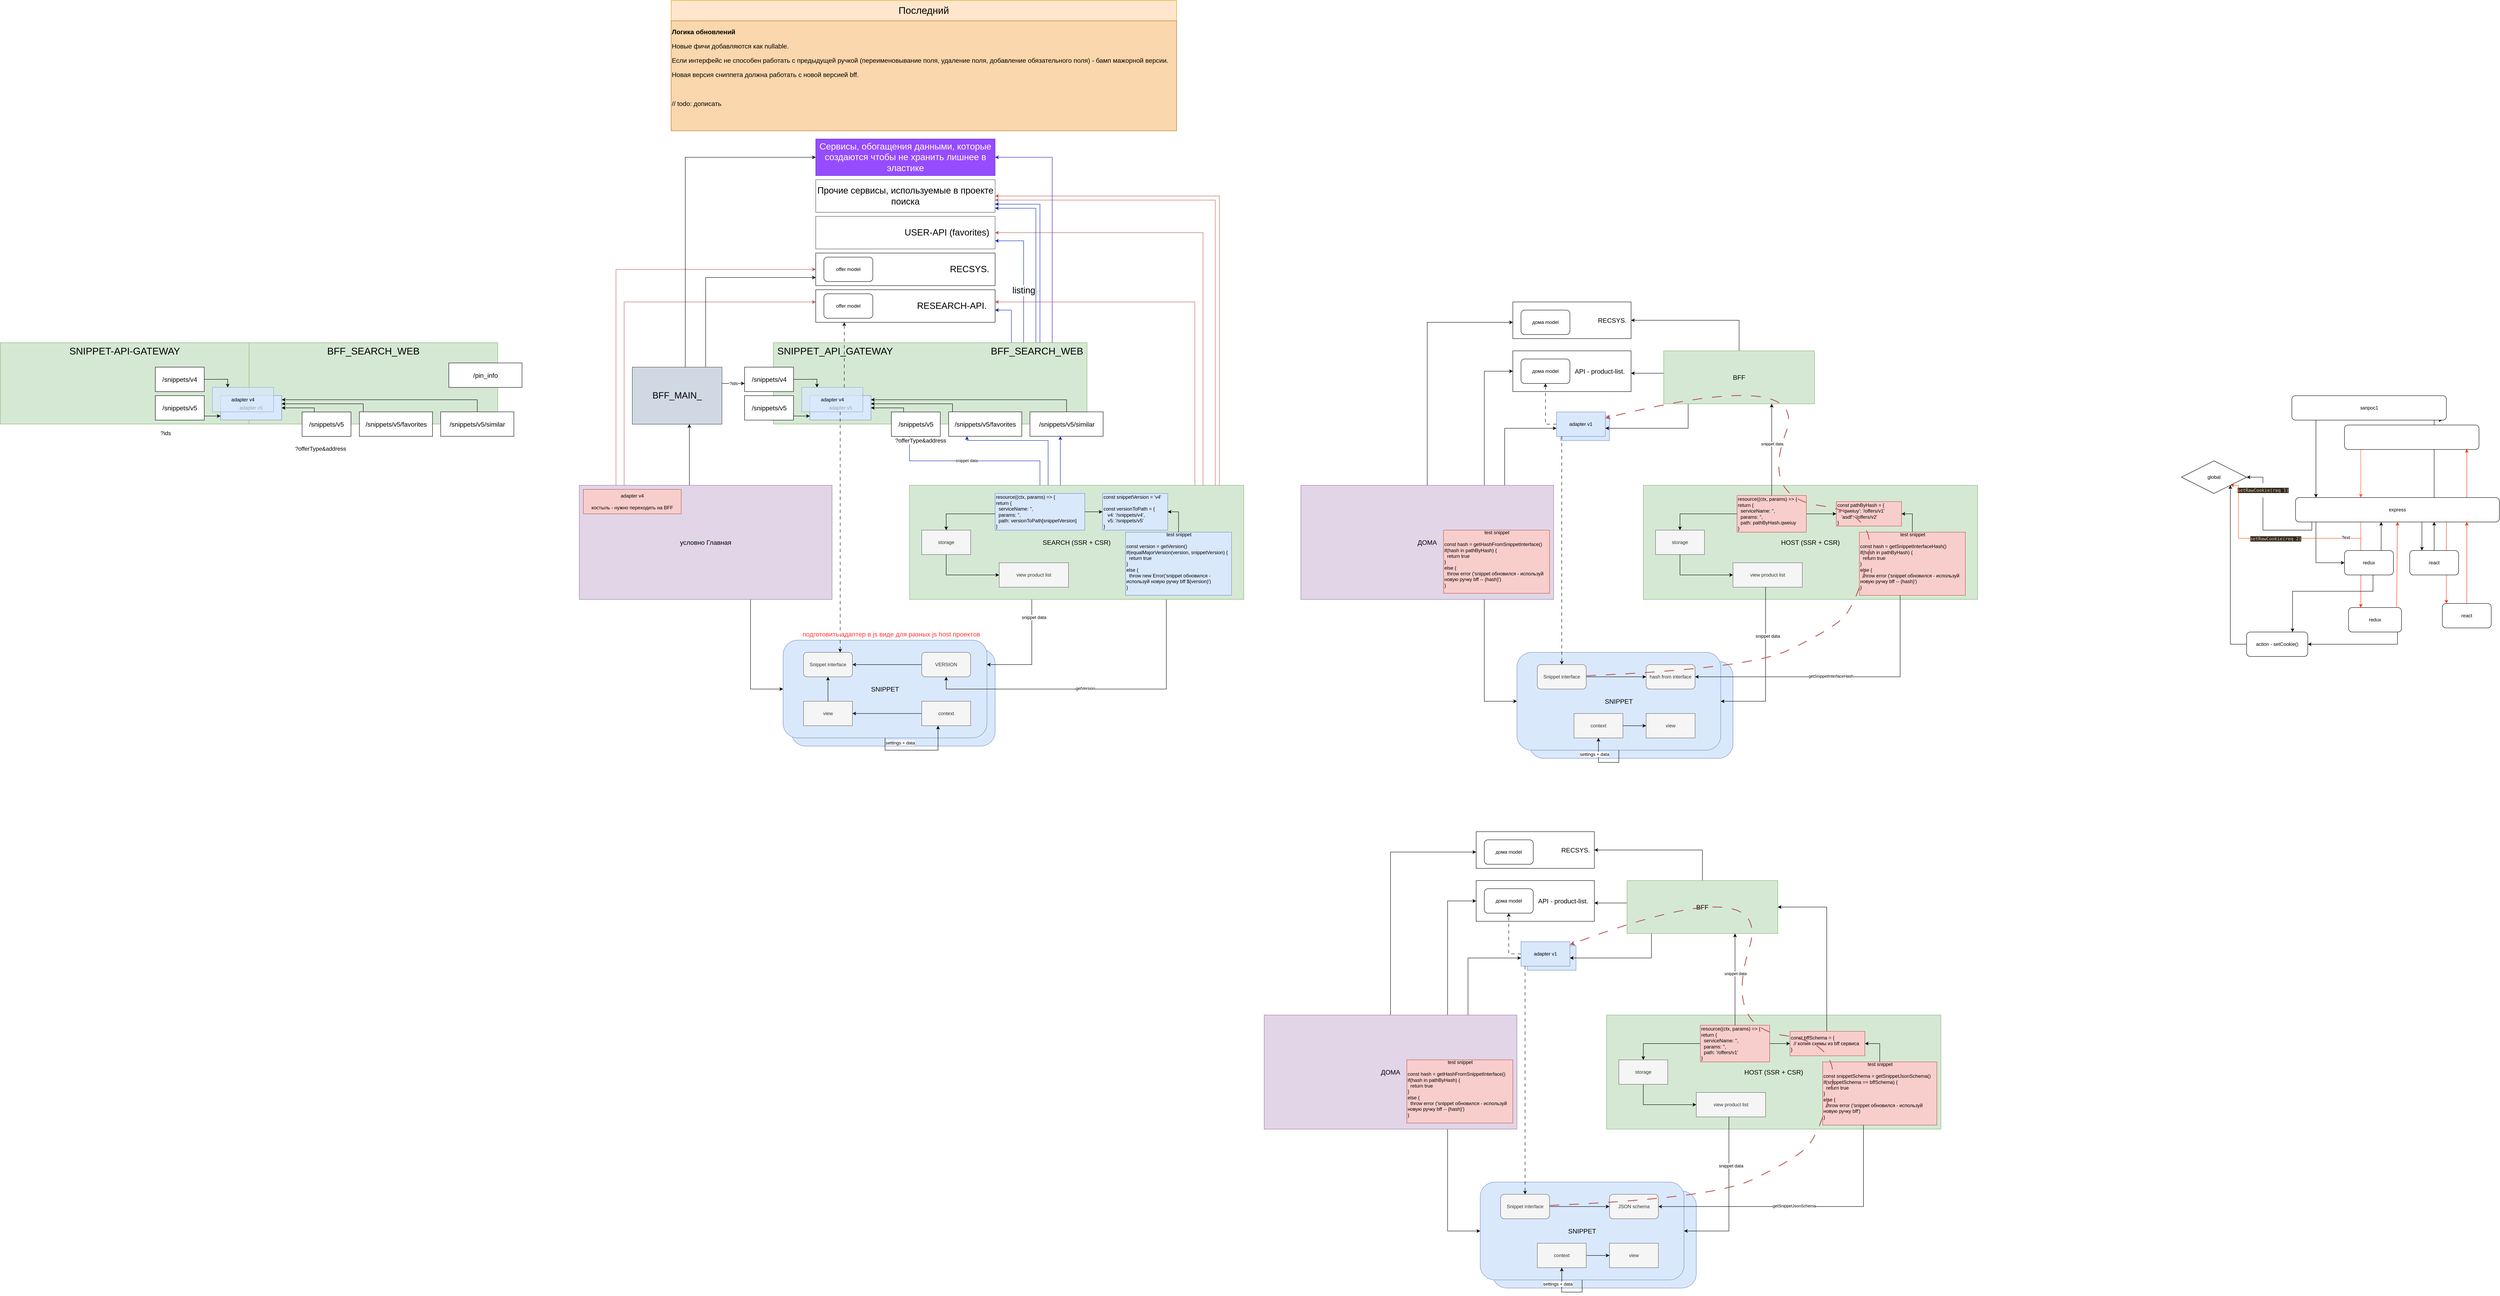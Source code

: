 <mxfile version="21.0.6" type="github">
  <diagram id="fHXRFne2_BFkhLYoYEFm" name="Страница 1">
    <mxGraphModel dx="6833" dy="2464" grid="1" gridSize="10" guides="1" tooltips="1" connect="1" arrows="1" fold="1" page="1" pageScale="1" pageWidth="827" pageHeight="1169" math="0" shadow="0">
      <root>
        <mxCell id="0" />
        <mxCell id="1" parent="0" />
        <mxCell id="bGzDXHIQzLBSSnhAFt99-5" value="" style="group" vertex="1" connectable="0" parent="1">
          <mxGeometry x="-2064.5" y="-280" width="879.5" height="230" as="geometry" />
        </mxCell>
        <mxCell id="Bd7LE4ANdgzSuI5iV2SU-146" value="&lt;font style=&quot;font-size: 24px;&quot;&gt;SNIPPET_API_GATEWAY&amp;nbsp; &amp;nbsp; &amp;nbsp; &amp;nbsp; &amp;nbsp; &amp;nbsp; &amp;nbsp; &amp;nbsp; &amp;nbsp; &amp;nbsp; &amp;nbsp; &amp;nbsp; &amp;nbsp; &amp;nbsp; &amp;nbsp; &amp;nbsp; &amp;nbsp; &amp;nbsp; BFF_SEARCH_WEB&lt;/font&gt;" style="rounded=0;whiteSpace=wrap;html=1;fillColor=#d5e8d4;strokeColor=#82b366;verticalAlign=top;fontSize=24;" parent="bGzDXHIQzLBSSnhAFt99-5" vertex="1">
          <mxGeometry x="70.5" width="769.5" height="199.71" as="geometry" />
        </mxCell>
        <mxCell id="Bd7LE4ANdgzSuI5iV2SU-129" value="adapter v5" style="rounded=0;whiteSpace=wrap;html=1;fillColor=#dae8fc;strokeColor=#6c8ebf;" parent="bGzDXHIQzLBSSnhAFt99-5" vertex="1">
          <mxGeometry x="160" y="129.71" width="150" height="60" as="geometry" />
        </mxCell>
        <UserObject label="adapter v4" tooltip="Адаптеры временно переедут в отдельный пакет для поддержки совместимости в остальных проектах. &#xa;&#xa;Сниппет будет поставляться как ui компонент без адаптера. &#xa;&#xa;Проекты сами должны будут пилить поддержку адаптеров. Либо можем поисковую часть BFF пошарить не только на поиск. &#xa;&#xa;По-сути адаптеры в отдельном пакете - это преобразование ответа research-api и т.п. в формат, который нужно отображать" id="Bd7LE4ANdgzSuI5iV2SU-141">
          <mxCell style="rounded=0;whiteSpace=wrap;html=1;fillColor=#dae8fc;strokeColor=#6c8ebf;opacity=70;" parent="bGzDXHIQzLBSSnhAFt99-5" vertex="1">
            <mxGeometry x="140" y="109.71" width="150" height="60" as="geometry" />
          </mxCell>
        </UserObject>
        <mxCell id="Bd7LE4ANdgzSuI5iV2SU-181" style="edgeStyle=orthogonalEdgeStyle;rounded=0;orthogonalLoop=1;jettySize=auto;html=1;strokeWidth=1;fontSize=24;" parent="bGzDXHIQzLBSSnhAFt99-5" source="Bd7LE4ANdgzSuI5iV2SU-168" target="Bd7LE4ANdgzSuI5iV2SU-129" edge="1">
          <mxGeometry relative="1" as="geometry">
            <Array as="points">
              <mxPoint x="140" y="180" />
              <mxPoint x="140" y="180" />
            </Array>
          </mxGeometry>
        </mxCell>
        <mxCell id="Bd7LE4ANdgzSuI5iV2SU-168" value="/snippets/v5" style="rounded=0;whiteSpace=wrap;html=1;fontSize=16;" parent="bGzDXHIQzLBSSnhAFt99-5" vertex="1">
          <mxGeometry y="130" width="120" height="60" as="geometry" />
        </mxCell>
        <mxCell id="Bd7LE4ANdgzSuI5iV2SU-180" style="edgeStyle=orthogonalEdgeStyle;rounded=0;orthogonalLoop=1;jettySize=auto;html=1;strokeWidth=1;fontSize=24;" parent="bGzDXHIQzLBSSnhAFt99-5" source="Bd7LE4ANdgzSuI5iV2SU-169" target="Bd7LE4ANdgzSuI5iV2SU-129" edge="1">
          <mxGeometry relative="1" as="geometry">
            <Array as="points">
              <mxPoint x="390" y="160" />
            </Array>
          </mxGeometry>
        </mxCell>
        <mxCell id="Bd7LE4ANdgzSuI5iV2SU-169" value="/snippets/v5" style="rounded=0;whiteSpace=wrap;html=1;fontSize=16;" parent="bGzDXHIQzLBSSnhAFt99-5" vertex="1">
          <mxGeometry x="360" y="170" width="120" height="60" as="geometry" />
        </mxCell>
        <mxCell id="Bd7LE4ANdgzSuI5iV2SU-216" style="edgeStyle=orthogonalEdgeStyle;rounded=0;orthogonalLoop=1;jettySize=auto;html=1;strokeWidth=1;fontSize=22;" parent="bGzDXHIQzLBSSnhAFt99-5" source="Bd7LE4ANdgzSuI5iV2SU-213" target="Bd7LE4ANdgzSuI5iV2SU-129" edge="1">
          <mxGeometry relative="1" as="geometry">
            <Array as="points">
              <mxPoint x="510" y="150" />
            </Array>
          </mxGeometry>
        </mxCell>
        <mxCell id="Bd7LE4ANdgzSuI5iV2SU-213" value="/snippets/v5/favorites" style="rounded=0;whiteSpace=wrap;html=1;fontSize=16;" parent="bGzDXHIQzLBSSnhAFt99-5" vertex="1">
          <mxGeometry x="500.5" y="169.71" width="179.5" height="60" as="geometry" />
        </mxCell>
        <mxCell id="Bd7LE4ANdgzSuI5iV2SU-222" style="edgeStyle=orthogonalEdgeStyle;rounded=0;orthogonalLoop=1;jettySize=auto;html=1;strokeWidth=1;fontSize=22;" parent="bGzDXHIQzLBSSnhAFt99-5" source="Bd7LE4ANdgzSuI5iV2SU-220" target="Bd7LE4ANdgzSuI5iV2SU-129" edge="1">
          <mxGeometry relative="1" as="geometry">
            <Array as="points">
              <mxPoint x="790" y="140" />
            </Array>
          </mxGeometry>
        </mxCell>
        <mxCell id="Bd7LE4ANdgzSuI5iV2SU-220" value="/snippets/v5/similar" style="rounded=0;whiteSpace=wrap;html=1;fontSize=16;" parent="bGzDXHIQzLBSSnhAFt99-5" vertex="1">
          <mxGeometry x="700" y="169.71" width="179.5" height="60" as="geometry" />
        </mxCell>
        <mxCell id="bGzDXHIQzLBSSnhAFt99-22" style="edgeStyle=orthogonalEdgeStyle;rounded=0;orthogonalLoop=1;jettySize=auto;html=1;entryX=0.25;entryY=0;entryDx=0;entryDy=0;" edge="1" parent="bGzDXHIQzLBSSnhAFt99-5" source="bGzDXHIQzLBSSnhAFt99-21" target="Bd7LE4ANdgzSuI5iV2SU-141">
          <mxGeometry relative="1" as="geometry" />
        </mxCell>
        <mxCell id="bGzDXHIQzLBSSnhAFt99-21" value="/snippets/v4" style="rounded=0;whiteSpace=wrap;html=1;fontSize=16;" vertex="1" parent="bGzDXHIQzLBSSnhAFt99-5">
          <mxGeometry y="60" width="120" height="60" as="geometry" />
        </mxCell>
        <mxCell id="bGzDXHIQzLBSSnhAFt99-2" value="" style="group" vertex="1" connectable="0" parent="1">
          <mxGeometry x="-1970" y="450" width="520" height="270" as="geometry" />
        </mxCell>
        <mxCell id="Bd7LE4ANdgzSuI5iV2SU-147" value="SNIPPET" style="rounded=1;whiteSpace=wrap;html=1;fillColor=#dae8fc;strokeColor=#6c8ebf;" parent="bGzDXHIQzLBSSnhAFt99-2" vertex="1">
          <mxGeometry x="20" y="22" width="500" height="238" as="geometry" />
        </mxCell>
        <mxCell id="Bd7LE4ANdgzSuI5iV2SU-148" value="&lt;font style=&quot;font-size: 16px;&quot;&gt;SNIPPET&lt;/font&gt;" style="rounded=1;whiteSpace=wrap;html=1;fillColor=#dae8fc;strokeColor=#6c8ebf;" parent="bGzDXHIQzLBSSnhAFt99-2" vertex="1">
          <mxGeometry width="500" height="240" as="geometry" />
        </mxCell>
        <mxCell id="Bd7LE4ANdgzSuI5iV2SU-149" value="view" style="rounded=0;whiteSpace=wrap;html=1;fillColor=#f5f5f5;fontColor=#333333;strokeColor=#666666;" parent="bGzDXHIQzLBSSnhAFt99-2" vertex="1">
          <mxGeometry x="50" y="150" width="120" height="60" as="geometry" />
        </mxCell>
        <mxCell id="Bd7LE4ANdgzSuI5iV2SU-150" style="edgeStyle=orthogonalEdgeStyle;rounded=0;orthogonalLoop=1;jettySize=auto;html=1;" parent="bGzDXHIQzLBSSnhAFt99-2" source="Bd7LE4ANdgzSuI5iV2SU-151" target="Bd7LE4ANdgzSuI5iV2SU-149" edge="1">
          <mxGeometry relative="1" as="geometry" />
        </mxCell>
        <mxCell id="Bd7LE4ANdgzSuI5iV2SU-151" value="context" style="rounded=0;whiteSpace=wrap;html=1;fillColor=#f5f5f5;fontColor=#333333;strokeColor=#666666;" parent="bGzDXHIQzLBSSnhAFt99-2" vertex="1">
          <mxGeometry x="340" y="150" width="120" height="60" as="geometry" />
        </mxCell>
        <mxCell id="Bd7LE4ANdgzSuI5iV2SU-152" style="edgeStyle=orthogonalEdgeStyle;rounded=0;orthogonalLoop=1;jettySize=auto;html=1;exitX=0.5;exitY=1;exitDx=0;exitDy=0;" parent="bGzDXHIQzLBSSnhAFt99-2" source="Bd7LE4ANdgzSuI5iV2SU-148" target="Bd7LE4ANdgzSuI5iV2SU-151" edge="1">
          <mxGeometry relative="1" as="geometry">
            <Array as="points">
              <mxPoint x="250" y="270" />
              <mxPoint x="380" y="270" />
            </Array>
          </mxGeometry>
        </mxCell>
        <mxCell id="Bd7LE4ANdgzSuI5iV2SU-153" value="settings + data" style="edgeLabel;html=1;align=center;verticalAlign=middle;resizable=0;points=[];" parent="Bd7LE4ANdgzSuI5iV2SU-152" vertex="1" connectable="0">
          <mxGeometry x="-0.127" y="-1" relative="1" as="geometry">
            <mxPoint x="-29" y="-19" as="offset" />
          </mxGeometry>
        </mxCell>
        <mxCell id="Bd7LE4ANdgzSuI5iV2SU-154" value="Snippet interface&lt;br&gt;" style="rounded=1;whiteSpace=wrap;html=1;fillColor=#f5f5f5;strokeColor=#666666;fontColor=#333333;" parent="bGzDXHIQzLBSSnhAFt99-2" vertex="1">
          <mxGeometry x="50" y="30" width="120" height="60" as="geometry" />
        </mxCell>
        <mxCell id="Bd7LE4ANdgzSuI5iV2SU-182" style="edgeStyle=orthogonalEdgeStyle;rounded=0;orthogonalLoop=1;jettySize=auto;html=1;strokeWidth=1;fontSize=24;" parent="bGzDXHIQzLBSSnhAFt99-2" source="Bd7LE4ANdgzSuI5iV2SU-149" target="Bd7LE4ANdgzSuI5iV2SU-154" edge="1">
          <mxGeometry relative="1" as="geometry" />
        </mxCell>
        <mxCell id="Bd7LE4ANdgzSuI5iV2SU-178" style="edgeStyle=orthogonalEdgeStyle;rounded=0;orthogonalLoop=1;jettySize=auto;html=1;strokeWidth=1;fontSize=24;" parent="bGzDXHIQzLBSSnhAFt99-2" source="Bd7LE4ANdgzSuI5iV2SU-176" target="Bd7LE4ANdgzSuI5iV2SU-154" edge="1">
          <mxGeometry relative="1" as="geometry" />
        </mxCell>
        <mxCell id="Bd7LE4ANdgzSuI5iV2SU-176" value="VERSION" style="rounded=1;whiteSpace=wrap;html=1;fillColor=#f5f5f5;strokeColor=#666666;fontColor=#333333;" parent="bGzDXHIQzLBSSnhAFt99-2" vertex="1">
          <mxGeometry x="340" y="30" width="120" height="60" as="geometry" />
        </mxCell>
        <mxCell id="bGzDXHIQzLBSSnhAFt99-40" value="&lt;font style=&quot;font-size: 24px;&quot;&gt;SNIPPET-API-GATEWAY&lt;/font&gt;" style="rounded=0;whiteSpace=wrap;html=1;fillColor=#d5e8d4;strokeColor=#82b366;verticalAlign=top;fontSize=24;" vertex="1" parent="1">
          <mxGeometry x="-3890" y="-280.0" width="610" height="199.71" as="geometry" />
        </mxCell>
        <mxCell id="Bd7LE4ANdgzSuI5iV2SU-225" style="edgeStyle=orthogonalEdgeStyle;rounded=0;orthogonalLoop=1;jettySize=auto;html=1;strokeWidth=1;fontSize=22;fontColor=#FF3333;fillColor=#6a00ff;strokeColor=#3700CC;" parent="1" source="Bd7LE4ANdgzSuI5iV2SU-146" target="Bd7LE4ANdgzSuI5iV2SU-223" edge="1">
          <mxGeometry relative="1" as="geometry">
            <Array as="points">
              <mxPoint x="-1310" y="-735" />
            </Array>
          </mxGeometry>
        </mxCell>
        <mxCell id="K3KEqYG0txzJb1fHIo51-1" value="&lt;font style=&quot;font-size: 16px;&quot;&gt;HOST (SSR + CSR)&lt;/font&gt;" style="rounded=0;whiteSpace=wrap;html=1;fillColor=#d5e8d4;strokeColor=#82b366;" parent="1" vertex="1">
          <mxGeometry x="140" y="70" width="820" height="280" as="geometry" />
        </mxCell>
        <mxCell id="K3KEqYG0txzJb1fHIo51-3" value="&lt;font style=&quot;font-size: 16px;&quot;&gt;API - product-list.&amp;nbsp; &amp;nbsp;&lt;/font&gt;" style="rounded=0;whiteSpace=wrap;html=1;align=right;" parent="1" vertex="1">
          <mxGeometry x="-180" y="-260" width="290" height="100" as="geometry" />
        </mxCell>
        <mxCell id="K3KEqYG0txzJb1fHIo51-13" style="edgeStyle=orthogonalEdgeStyle;rounded=0;orthogonalLoop=1;jettySize=auto;html=1;" parent="1" source="K3KEqYG0txzJb1fHIo51-4" target="K3KEqYG0txzJb1fHIo51-5" edge="1">
          <mxGeometry relative="1" as="geometry">
            <Array as="points">
              <mxPoint x="230" y="140" />
            </Array>
          </mxGeometry>
        </mxCell>
        <mxCell id="Bd7LE4ANdgzSuI5iV2SU-66" style="edgeStyle=orthogonalEdgeStyle;rounded=0;orthogonalLoop=1;jettySize=auto;html=1;strokeWidth=1;fontSize=16;" parent="1" source="K3KEqYG0txzJb1fHIo51-4" target="Bd7LE4ANdgzSuI5iV2SU-50" edge="1">
          <mxGeometry relative="1" as="geometry">
            <mxPoint x="620" y="140" as="targetPoint" />
          </mxGeometry>
        </mxCell>
        <mxCell id="K3KEqYG0txzJb1fHIo51-4" value="resource((ctx, params) =&amp;gt; {&lt;br&gt;return {&lt;br&gt;&amp;nbsp; serviceName: &#39;&#39;,&lt;br&gt;&amp;nbsp; params: &#39;&#39;,&lt;br&gt;&amp;nbsp; path: pathByHash.qweiuy&lt;br&gt;}" style="rounded=0;whiteSpace=wrap;html=1;align=left;fillColor=#f8cecc;strokeColor=#b85450;" parent="1" vertex="1">
          <mxGeometry x="370" y="95" width="170" height="90" as="geometry" />
        </mxCell>
        <mxCell id="K3KEqYG0txzJb1fHIo51-14" style="edgeStyle=orthogonalEdgeStyle;rounded=0;orthogonalLoop=1;jettySize=auto;html=1;" parent="1" source="K3KEqYG0txzJb1fHIo51-5" target="K3KEqYG0txzJb1fHIo51-6" edge="1">
          <mxGeometry relative="1" as="geometry">
            <Array as="points">
              <mxPoint x="230" y="290" />
            </Array>
          </mxGeometry>
        </mxCell>
        <mxCell id="K3KEqYG0txzJb1fHIo51-5" value="storage" style="rounded=0;whiteSpace=wrap;html=1;fillColor=#f5f5f5;fontColor=#333333;strokeColor=#666666;" parent="1" vertex="1">
          <mxGeometry x="170" y="180" width="120" height="60" as="geometry" />
        </mxCell>
        <mxCell id="K3KEqYG0txzJb1fHIo51-6" value="view product list" style="rounded=0;whiteSpace=wrap;html=1;fillColor=#f5f5f5;fontColor=#333333;strokeColor=#666666;" parent="1" vertex="1">
          <mxGeometry x="360" y="260" width="170" height="60" as="geometry" />
        </mxCell>
        <mxCell id="K3KEqYG0txzJb1fHIo51-7" value="adapter v2" style="rounded=0;whiteSpace=wrap;html=1;fillColor=#dae8fc;strokeColor=#6c8ebf;" parent="1" vertex="1">
          <mxGeometry x="-63" y="-100" width="120" height="60" as="geometry" />
        </mxCell>
        <mxCell id="K3KEqYG0txzJb1fHIo51-26" value="дома model" style="rounded=1;whiteSpace=wrap;html=1;" parent="1" vertex="1">
          <mxGeometry x="-160" y="-240" width="120" height="60" as="geometry" />
        </mxCell>
        <mxCell id="7aWh85wtopvDy3VwdWxM-7" style="edgeStyle=orthogonalEdgeStyle;rounded=0;orthogonalLoop=1;jettySize=auto;html=1;entryX=0;entryY=0.5;entryDx=0;entryDy=0;" parent="1" source="7aWh85wtopvDy3VwdWxM-2" target="7aWh85wtopvDy3VwdWxM-5" edge="1">
          <mxGeometry relative="1" as="geometry">
            <Array as="points">
              <mxPoint x="1790" y="260" />
            </Array>
          </mxGeometry>
        </mxCell>
        <mxCell id="7aWh85wtopvDy3VwdWxM-8" style="edgeStyle=orthogonalEdgeStyle;rounded=0;orthogonalLoop=1;jettySize=auto;html=1;strokeColor=#FF2B0A;" parent="1" source="7aWh85wtopvDy3VwdWxM-2" target="7aWh85wtopvDy3VwdWxM-6" edge="1">
          <mxGeometry relative="1" as="geometry">
            <Array as="points">
              <mxPoint x="1900" y="340" />
              <mxPoint x="1900" y="340" />
            </Array>
          </mxGeometry>
        </mxCell>
        <mxCell id="7aWh85wtopvDy3VwdWxM-13" style="edgeStyle=orthogonalEdgeStyle;rounded=0;orthogonalLoop=1;jettySize=auto;html=1;" parent="1" source="7aWh85wtopvDy3VwdWxM-2" target="7aWh85wtopvDy3VwdWxM-9" edge="1">
          <mxGeometry relative="1" as="geometry">
            <Array as="points">
              <mxPoint x="2050" y="210" />
              <mxPoint x="2050" y="210" />
            </Array>
          </mxGeometry>
        </mxCell>
        <mxCell id="7aWh85wtopvDy3VwdWxM-14" style="edgeStyle=orthogonalEdgeStyle;rounded=0;orthogonalLoop=1;jettySize=auto;html=1;" parent="1" source="7aWh85wtopvDy3VwdWxM-2" edge="1">
          <mxGeometry relative="1" as="geometry">
            <mxPoint x="2100" y="-90" as="targetPoint" />
            <Array as="points">
              <mxPoint x="2080" y="-90" />
            </Array>
          </mxGeometry>
        </mxCell>
        <mxCell id="7aWh85wtopvDy3VwdWxM-19" style="edgeStyle=orthogonalEdgeStyle;rounded=0;orthogonalLoop=1;jettySize=auto;html=1;strokeColor=#FF2B0A;fillColor=#FF0800;" parent="1" source="7aWh85wtopvDy3VwdWxM-2" target="7aWh85wtopvDy3VwdWxM-18" edge="1">
          <mxGeometry relative="1" as="geometry">
            <Array as="points">
              <mxPoint x="2110" y="330" />
              <mxPoint x="2110" y="330" />
            </Array>
          </mxGeometry>
        </mxCell>
        <mxCell id="7aWh85wtopvDy3VwdWxM-21" style="edgeStyle=orthogonalEdgeStyle;rounded=0;orthogonalLoop=1;jettySize=auto;html=1;strokeColor=#FF2B0A;fillColor=#FF0800;entryX=0.909;entryY=0.983;entryDx=0;entryDy=0;entryPerimeter=0;" parent="1" source="7aWh85wtopvDy3VwdWxM-2" target="7aWh85wtopvDy3VwdWxM-22" edge="1">
          <mxGeometry relative="1" as="geometry">
            <mxPoint x="2160" y="-50" as="targetPoint" />
            <Array as="points">
              <mxPoint x="2160" y="70" />
              <mxPoint x="2160" y="70" />
            </Array>
          </mxGeometry>
        </mxCell>
        <mxCell id="7aWh85wtopvDy3VwdWxM-30" style="edgeStyle=orthogonalEdgeStyle;rounded=0;orthogonalLoop=1;jettySize=auto;html=1;strokeColor=#000000;fillColor=#FF0800;" parent="1" source="7aWh85wtopvDy3VwdWxM-2" target="7aWh85wtopvDy3VwdWxM-28" edge="1">
          <mxGeometry relative="1" as="geometry">
            <Array as="points">
              <mxPoint x="1780" y="180" />
              <mxPoint x="1660" y="180" />
              <mxPoint x="1660" y="50" />
            </Array>
          </mxGeometry>
        </mxCell>
        <mxCell id="7aWh85wtopvDy3VwdWxM-31" value="&lt;pre style=&quot;background-color:#2b2b2b;color:#a9b7c6;font-family:&#39;JetBrains Mono&#39;,monospace;font-size:9,8pt;&quot;&gt;&lt;span style=&quot;color:#ffc66d;&quot;&gt;setRawCookie(req 1)&lt;/span&gt;&lt;/pre&gt;" style="edgeLabel;html=1;align=center;verticalAlign=middle;resizable=0;points=[];" parent="7aWh85wtopvDy3VwdWxM-30" vertex="1" connectable="0">
          <mxGeometry x="0.535" relative="1" as="geometry">
            <mxPoint as="offset" />
          </mxGeometry>
        </mxCell>
        <mxCell id="7aWh85wtopvDy3VwdWxM-32" style="edgeStyle=orthogonalEdgeStyle;rounded=0;orthogonalLoop=1;jettySize=auto;html=1;entryX=1;entryY=1;entryDx=0;entryDy=0;strokeColor=#FF4D00;fillColor=#FF0800;" parent="1" source="7aWh85wtopvDy3VwdWxM-2" target="7aWh85wtopvDy3VwdWxM-28" edge="1">
          <mxGeometry relative="1" as="geometry">
            <Array as="points">
              <mxPoint x="1900" y="200" />
              <mxPoint x="1600" y="200" />
            </Array>
          </mxGeometry>
        </mxCell>
        <mxCell id="7aWh85wtopvDy3VwdWxM-33" value="Text" style="edgeLabel;html=1;align=center;verticalAlign=middle;resizable=0;points=[];" parent="7aWh85wtopvDy3VwdWxM-32" vertex="1" connectable="0">
          <mxGeometry x="-0.685" y="-2" relative="1" as="geometry">
            <mxPoint as="offset" />
          </mxGeometry>
        </mxCell>
        <mxCell id="7aWh85wtopvDy3VwdWxM-34" value="&lt;pre style=&quot;background-color:#2b2b2b;color:#a9b7c6;font-family:&#39;JetBrains Mono&#39;,monospace;font-size:9,8pt;&quot;&gt;&lt;span style=&quot;color:#ffc66d;&quot;&gt;setRawCookie(req 2)&lt;/span&gt;&lt;/pre&gt;" style="edgeLabel;html=1;align=center;verticalAlign=middle;resizable=0;points=[];" parent="7aWh85wtopvDy3VwdWxM-32" vertex="1" connectable="0">
          <mxGeometry x="0.174" y="1" relative="1" as="geometry">
            <mxPoint x="38" as="offset" />
          </mxGeometry>
        </mxCell>
        <mxCell id="7aWh85wtopvDy3VwdWxM-2" value="express&lt;br&gt;" style="rounded=1;whiteSpace=wrap;html=1;" parent="1" vertex="1">
          <mxGeometry x="1740" y="100" width="500" height="60" as="geometry" />
        </mxCell>
        <mxCell id="7aWh85wtopvDy3VwdWxM-3" value="" style="endArrow=classic;html=1;rounded=0;entryX=0.1;entryY=0;entryDx=0;entryDy=0;entryPerimeter=0;" parent="1" target="7aWh85wtopvDy3VwdWxM-2" edge="1">
          <mxGeometry width="50" height="50" relative="1" as="geometry">
            <mxPoint x="1790" y="-100" as="sourcePoint" />
            <mxPoint x="2130" y="340" as="targetPoint" />
          </mxGeometry>
        </mxCell>
        <mxCell id="7aWh85wtopvDy3VwdWxM-4" value="" style="endArrow=classic;html=1;rounded=0;entryX=0.122;entryY=-0.05;entryDx=0;entryDy=0;entryPerimeter=0;fillColor=#FF0800;strokeColor=#FF5719;" parent="1" edge="1">
          <mxGeometry width="50" height="50" relative="1" as="geometry">
            <mxPoint x="1900" y="-57" as="sourcePoint" />
            <mxPoint x="1900.02" y="100" as="targetPoint" />
          </mxGeometry>
        </mxCell>
        <mxCell id="7aWh85wtopvDy3VwdWxM-12" style="edgeStyle=orthogonalEdgeStyle;rounded=0;orthogonalLoop=1;jettySize=auto;html=1;exitX=0.75;exitY=0;exitDx=0;exitDy=0;" parent="1" source="7aWh85wtopvDy3VwdWxM-5" target="7aWh85wtopvDy3VwdWxM-2" edge="1">
          <mxGeometry relative="1" as="geometry">
            <Array as="points">
              <mxPoint x="1950" y="180" />
              <mxPoint x="1950" y="180" />
            </Array>
          </mxGeometry>
        </mxCell>
        <mxCell id="7aWh85wtopvDy3VwdWxM-26" style="edgeStyle=orthogonalEdgeStyle;rounded=0;orthogonalLoop=1;jettySize=auto;html=1;entryX=0.75;entryY=0;entryDx=0;entryDy=0;strokeColor=#000000;fillColor=#FF0800;" parent="1" source="7aWh85wtopvDy3VwdWxM-5" target="7aWh85wtopvDy3VwdWxM-25" edge="1">
          <mxGeometry relative="1" as="geometry">
            <Array as="points">
              <mxPoint x="1930" y="330" />
              <mxPoint x="1733" y="330" />
            </Array>
          </mxGeometry>
        </mxCell>
        <mxCell id="7aWh85wtopvDy3VwdWxM-5" value="redux" style="rounded=1;whiteSpace=wrap;html=1;" parent="1" vertex="1">
          <mxGeometry x="1860" y="230" width="120" height="60" as="geometry" />
        </mxCell>
        <mxCell id="7aWh85wtopvDy3VwdWxM-27" style="edgeStyle=orthogonalEdgeStyle;rounded=0;orthogonalLoop=1;jettySize=auto;html=1;entryX=1;entryY=0.5;entryDx=0;entryDy=0;strokeColor=#000000;fillColor=#FF0800;" parent="1" source="7aWh85wtopvDy3VwdWxM-6" target="7aWh85wtopvDy3VwdWxM-25" edge="1">
          <mxGeometry relative="1" as="geometry">
            <Array as="points">
              <mxPoint x="1990" y="460" />
            </Array>
          </mxGeometry>
        </mxCell>
        <mxCell id="7aWh85wtopvDy3VwdWxM-6" value="redux" style="rounded=1;whiteSpace=wrap;html=1;" parent="1" vertex="1">
          <mxGeometry x="1870" y="370" width="130" height="60" as="geometry" />
        </mxCell>
        <mxCell id="7aWh85wtopvDy3VwdWxM-11" style="edgeStyle=orthogonalEdgeStyle;rounded=0;orthogonalLoop=1;jettySize=auto;html=1;exitX=0.5;exitY=0;exitDx=0;exitDy=0;" parent="1" source="7aWh85wtopvDy3VwdWxM-9" target="7aWh85wtopvDy3VwdWxM-2" edge="1">
          <mxGeometry relative="1" as="geometry">
            <Array as="points">
              <mxPoint x="2080" y="170" />
              <mxPoint x="2080" y="170" />
            </Array>
          </mxGeometry>
        </mxCell>
        <mxCell id="7aWh85wtopvDy3VwdWxM-9" value="react" style="rounded=1;whiteSpace=wrap;html=1;" parent="1" vertex="1">
          <mxGeometry x="2020" y="230" width="120" height="60" as="geometry" />
        </mxCell>
        <mxCell id="7aWh85wtopvDy3VwdWxM-15" value="запрос1" style="rounded=1;whiteSpace=wrap;html=1;" parent="1" vertex="1">
          <mxGeometry x="1731" y="-150" width="379" height="60" as="geometry" />
        </mxCell>
        <mxCell id="7aWh85wtopvDy3VwdWxM-17" value="" style="endArrow=classic;html=1;rounded=0;strokeColor=#FF2B0A;fillColor=#FF0800;entryX=0.5;entryY=1;entryDx=0;entryDy=0;exitX=0.908;exitY=-0.017;exitDx=0;exitDy=0;exitPerimeter=0;" parent="1" source="7aWh85wtopvDy3VwdWxM-6" target="7aWh85wtopvDy3VwdWxM-2" edge="1">
          <mxGeometry width="50" height="50" relative="1" as="geometry">
            <mxPoint x="2080" y="290" as="sourcePoint" />
            <mxPoint x="2130" y="240" as="targetPoint" />
          </mxGeometry>
        </mxCell>
        <mxCell id="7aWh85wtopvDy3VwdWxM-20" style="edgeStyle=orthogonalEdgeStyle;rounded=0;orthogonalLoop=1;jettySize=auto;html=1;entryX=0.84;entryY=1;entryDx=0;entryDy=0;entryPerimeter=0;strokeColor=#FF2B0A;fillColor=#FF0800;" parent="1" source="7aWh85wtopvDy3VwdWxM-18" target="7aWh85wtopvDy3VwdWxM-2" edge="1">
          <mxGeometry relative="1" as="geometry" />
        </mxCell>
        <mxCell id="7aWh85wtopvDy3VwdWxM-18" value="react" style="rounded=1;whiteSpace=wrap;html=1;" parent="1" vertex="1">
          <mxGeometry x="2100" y="360" width="120" height="60" as="geometry" />
        </mxCell>
        <mxCell id="7aWh85wtopvDy3VwdWxM-22" value="" style="rounded=1;whiteSpace=wrap;html=1;" parent="1" vertex="1">
          <mxGeometry x="1860" y="-78" width="330" height="60" as="geometry" />
        </mxCell>
        <mxCell id="7aWh85wtopvDy3VwdWxM-29" style="edgeStyle=orthogonalEdgeStyle;rounded=0;orthogonalLoop=1;jettySize=auto;html=1;strokeColor=#000000;fillColor=#FF0800;" parent="1" source="7aWh85wtopvDy3VwdWxM-25" target="7aWh85wtopvDy3VwdWxM-28" edge="1">
          <mxGeometry relative="1" as="geometry">
            <Array as="points">
              <mxPoint x="1580" y="460" />
            </Array>
          </mxGeometry>
        </mxCell>
        <mxCell id="7aWh85wtopvDy3VwdWxM-25" value="action - setCookie()" style="rounded=1;whiteSpace=wrap;html=1;" parent="1" vertex="1">
          <mxGeometry x="1620" y="430" width="150" height="60" as="geometry" />
        </mxCell>
        <mxCell id="7aWh85wtopvDy3VwdWxM-28" value="global" style="rhombus;whiteSpace=wrap;html=1;" parent="1" vertex="1">
          <mxGeometry x="1460" y="10" width="160" height="80" as="geometry" />
        </mxCell>
        <mxCell id="Bd7LE4ANdgzSuI5iV2SU-9" style="edgeStyle=orthogonalEdgeStyle;rounded=0;orthogonalLoop=1;jettySize=auto;html=1;" parent="1" source="K3KEqYG0txzJb1fHIo51-29" target="Bd7LE4ANdgzSuI5iV2SU-41" edge="1">
          <mxGeometry relative="1" as="geometry">
            <mxPoint x="100" y="-50" as="targetPoint" />
            <Array as="points">
              <mxPoint x="250" y="-70" />
            </Array>
          </mxGeometry>
        </mxCell>
        <mxCell id="Bd7LE4ANdgzSuI5iV2SU-13" style="edgeStyle=orthogonalEdgeStyle;rounded=0;orthogonalLoop=1;jettySize=auto;html=1;" parent="1" source="K3KEqYG0txzJb1fHIo51-29" target="K3KEqYG0txzJb1fHIo51-3" edge="1">
          <mxGeometry relative="1" as="geometry">
            <Array as="points">
              <mxPoint x="160" y="-205" />
              <mxPoint x="160" y="-205" />
            </Array>
          </mxGeometry>
        </mxCell>
        <mxCell id="Bd7LE4ANdgzSuI5iV2SU-33" style="edgeStyle=orthogonalEdgeStyle;rounded=0;orthogonalLoop=1;jettySize=auto;html=1;" parent="1" source="K3KEqYG0txzJb1fHIo51-4" target="K3KEqYG0txzJb1fHIo51-29" edge="1">
          <mxGeometry relative="1" as="geometry">
            <Array as="points">
              <mxPoint x="395" y="110" />
              <mxPoint x="395" y="110" />
            </Array>
          </mxGeometry>
        </mxCell>
        <mxCell id="Bd7LE4ANdgzSuI5iV2SU-55" value="snippet data" style="edgeLabel;html=1;align=center;verticalAlign=middle;resizable=0;points=[];fontSize=10;" parent="Bd7LE4ANdgzSuI5iV2SU-33" vertex="1" connectable="0">
          <mxGeometry x="0.13" y="-1" relative="1" as="geometry">
            <mxPoint as="offset" />
          </mxGeometry>
        </mxCell>
        <mxCell id="Bd7LE4ANdgzSuI5iV2SU-39" style="edgeStyle=orthogonalEdgeStyle;rounded=0;orthogonalLoop=1;jettySize=auto;html=1;" parent="1" source="Bd7LE4ANdgzSuI5iV2SU-38" target="K3KEqYG0txzJb1fHIo51-2" edge="1">
          <mxGeometry relative="1" as="geometry">
            <Array as="points">
              <mxPoint x="-250" y="600" />
            </Array>
          </mxGeometry>
        </mxCell>
        <mxCell id="Bd7LE4ANdgzSuI5iV2SU-58" style="edgeStyle=orthogonalEdgeStyle;rounded=0;orthogonalLoop=1;jettySize=auto;html=1;fontSize=10;" parent="1" source="Bd7LE4ANdgzSuI5iV2SU-38" target="Bd7LE4ANdgzSuI5iV2SU-41" edge="1">
          <mxGeometry relative="1" as="geometry">
            <Array as="points">
              <mxPoint x="-200" y="-70" />
            </Array>
          </mxGeometry>
        </mxCell>
        <mxCell id="Bd7LE4ANdgzSuI5iV2SU-62" style="edgeStyle=orthogonalEdgeStyle;rounded=0;orthogonalLoop=1;jettySize=auto;html=1;fontSize=16;" parent="1" source="Bd7LE4ANdgzSuI5iV2SU-38" target="K3KEqYG0txzJb1fHIo51-3" edge="1">
          <mxGeometry relative="1" as="geometry">
            <Array as="points">
              <mxPoint x="-250" y="-210" />
            </Array>
          </mxGeometry>
        </mxCell>
        <mxCell id="Bd7LE4ANdgzSuI5iV2SU-70" style="edgeStyle=orthogonalEdgeStyle;rounded=0;orthogonalLoop=1;jettySize=auto;html=1;strokeWidth=1;fontSize=16;" parent="1" source="Bd7LE4ANdgzSuI5iV2SU-38" target="Bd7LE4ANdgzSuI5iV2SU-68" edge="1">
          <mxGeometry relative="1" as="geometry">
            <Array as="points">
              <mxPoint x="-390" y="-330" />
            </Array>
          </mxGeometry>
        </mxCell>
        <mxCell id="Bd7LE4ANdgzSuI5iV2SU-38" value="&lt;font style=&quot;font-size: 16px;&quot;&gt;ДОМА&lt;/font&gt;" style="rounded=0;whiteSpace=wrap;html=1;fillColor=#e1d5e7;strokeColor=#9673a6;" parent="1" vertex="1">
          <mxGeometry x="-700" y="70" width="620" height="280" as="geometry" />
        </mxCell>
        <mxCell id="Bd7LE4ANdgzSuI5iV2SU-45" style="edgeStyle=orthogonalEdgeStyle;rounded=0;orthogonalLoop=1;jettySize=auto;html=1;dashed=1;dashPattern=8 8;" parent="1" source="Bd7LE4ANdgzSuI5iV2SU-41" target="K3KEqYG0txzJb1fHIo51-26" edge="1">
          <mxGeometry relative="1" as="geometry">
            <Array as="points">
              <mxPoint x="-100" y="-150" />
              <mxPoint x="-100" y="-150" />
            </Array>
          </mxGeometry>
        </mxCell>
        <UserObject label="adapter v1" tooltip="Адаптеры временно переедут в отдельный пакет для поддержки совместимости в остальных проектах. &#xa;&#xa;Сниппет будет поставляться как ui компонент без адаптера. &#xa;&#xa;Проекты сами должны будут пилить поддержку адаптеров. Либо можем поисковую часть BFF пошарить не только на поиск. &#xa;&#xa;По-сути адаптеры в отдельном пакете - это преобразование ответа research-api и т.п. в формат, который нужно отображать" id="Bd7LE4ANdgzSuI5iV2SU-41">
          <mxCell style="rounded=0;whiteSpace=wrap;html=1;fillColor=#dae8fc;strokeColor=#6c8ebf;" parent="1" vertex="1">
            <mxGeometry x="-73" y="-110" width="120" height="60" as="geometry" />
          </mxCell>
        </UserObject>
        <mxCell id="Bd7LE4ANdgzSuI5iV2SU-67" style="edgeStyle=orthogonalEdgeStyle;rounded=0;orthogonalLoop=1;jettySize=auto;html=1;entryX=1;entryY=0.5;entryDx=0;entryDy=0;strokeWidth=1;fontSize=16;" parent="1" source="Bd7LE4ANdgzSuI5iV2SU-47" target="Bd7LE4ANdgzSuI5iV2SU-50" edge="1">
          <mxGeometry relative="1" as="geometry" />
        </mxCell>
        <mxCell id="Bd7LE4ANdgzSuI5iV2SU-47" value="&lt;div style=&quot;text-align: center;&quot;&gt;&lt;span style=&quot;background-color: initial;&quot;&gt;test snippet&lt;/span&gt;&lt;/div&gt;&lt;br&gt;const hash = getSnippetInterfaceHash()&lt;br&gt;if(hash in&amp;nbsp;pathByHash) {&lt;br&gt;&amp;nbsp; return true&lt;br&gt;}&lt;br&gt;else {&lt;br&gt;&amp;nbsp; throw error (&#39;snippet обновился - используй новую ручку bff -- {hash}&#39;)&lt;br&gt;}&lt;br&gt;&amp;nbsp;" style="rounded=0;whiteSpace=wrap;html=1;align=left;fillColor=#f8cecc;strokeColor=#b85450;" parent="1" vertex="1">
          <mxGeometry x="670" y="185" width="260" height="155" as="geometry" />
        </mxCell>
        <mxCell id="Bd7LE4ANdgzSuI5iV2SU-50" value="const pathByHash = {&lt;br&gt;&amp;nbsp;// &#39;qweiuy&#39;: &#39;/offers/v1&#39;&lt;br&gt;&amp;nbsp; &amp;nbsp;&#39;asdf&#39;: &#39;/offers/v2&#39;&lt;br&gt;}" style="rounded=0;whiteSpace=wrap;html=1;align=left;fillColor=#f8cecc;strokeColor=#b85450;" parent="1" vertex="1">
          <mxGeometry x="613.5" y="110" width="160" height="60" as="geometry" />
        </mxCell>
        <mxCell id="Bd7LE4ANdgzSuI5iV2SU-71" style="edgeStyle=orthogonalEdgeStyle;rounded=0;orthogonalLoop=1;jettySize=auto;html=1;strokeWidth=1;fontSize=16;" parent="1" source="K3KEqYG0txzJb1fHIo51-29" target="Bd7LE4ANdgzSuI5iV2SU-68" edge="1">
          <mxGeometry relative="1" as="geometry">
            <Array as="points">
              <mxPoint x="375" y="-335" />
            </Array>
          </mxGeometry>
        </mxCell>
        <mxCell id="K3KEqYG0txzJb1fHIo51-29" value="&lt;font style=&quot;font-size: 16px;&quot;&gt;BFF&lt;/font&gt;" style="rounded=0;whiteSpace=wrap;html=1;fillColor=#d5e8d4;strokeColor=#82b366;" parent="1" vertex="1">
          <mxGeometry x="190" y="-260" width="370" height="130" as="geometry" />
        </mxCell>
        <mxCell id="Bd7LE4ANdgzSuI5iV2SU-59" value="SNIPPET" style="rounded=1;whiteSpace=wrap;html=1;fillColor=#dae8fc;strokeColor=#6c8ebf;" parent="1" vertex="1">
          <mxGeometry x="-140" y="502" width="500" height="238" as="geometry" />
        </mxCell>
        <mxCell id="K3KEqYG0txzJb1fHIo51-2" value="&lt;font style=&quot;font-size: 16px;&quot;&gt;SNIPPET&lt;/font&gt;" style="rounded=1;whiteSpace=wrap;html=1;fillColor=#dae8fc;strokeColor=#6c8ebf;" parent="1" vertex="1">
          <mxGeometry x="-170" y="480" width="500" height="240" as="geometry" />
        </mxCell>
        <mxCell id="K3KEqYG0txzJb1fHIo51-8" value="view" style="rounded=0;whiteSpace=wrap;html=1;fillColor=#f5f5f5;fontColor=#333333;strokeColor=#666666;" parent="1" vertex="1">
          <mxGeometry x="147" y="630" width="120" height="60" as="geometry" />
        </mxCell>
        <mxCell id="K3KEqYG0txzJb1fHIo51-25" style="edgeStyle=orthogonalEdgeStyle;rounded=0;orthogonalLoop=1;jettySize=auto;html=1;" parent="1" source="K3KEqYG0txzJb1fHIo51-18" target="K3KEqYG0txzJb1fHIo51-8" edge="1">
          <mxGeometry relative="1" as="geometry" />
        </mxCell>
        <mxCell id="K3KEqYG0txzJb1fHIo51-18" value="context" style="rounded=0;whiteSpace=wrap;html=1;fillColor=#f5f5f5;fontColor=#333333;strokeColor=#666666;" parent="1" vertex="1">
          <mxGeometry x="-30" y="630" width="120" height="60" as="geometry" />
        </mxCell>
        <mxCell id="K3KEqYG0txzJb1fHIo51-19" style="edgeStyle=orthogonalEdgeStyle;rounded=0;orthogonalLoop=1;jettySize=auto;html=1;exitX=0.5;exitY=1;exitDx=0;exitDy=0;" parent="1" source="K3KEqYG0txzJb1fHIo51-2" target="K3KEqYG0txzJb1fHIo51-18" edge="1">
          <mxGeometry relative="1" as="geometry">
            <Array as="points">
              <mxPoint x="80" y="750" />
              <mxPoint x="30" y="750" />
            </Array>
          </mxGeometry>
        </mxCell>
        <mxCell id="K3KEqYG0txzJb1fHIo51-20" value="settings + data" style="edgeLabel;html=1;align=center;verticalAlign=middle;resizable=0;points=[];" parent="K3KEqYG0txzJb1fHIo51-19" vertex="1" connectable="0">
          <mxGeometry x="-0.127" y="-1" relative="1" as="geometry">
            <mxPoint x="-29" y="-19" as="offset" />
          </mxGeometry>
        </mxCell>
        <mxCell id="Bd7LE4ANdgzSuI5iV2SU-15" value="Snippet interface&lt;br&gt;" style="rounded=1;whiteSpace=wrap;html=1;fillColor=#f5f5f5;strokeColor=#666666;fontColor=#333333;" parent="1" vertex="1">
          <mxGeometry x="-120" y="510" width="120" height="60" as="geometry" />
        </mxCell>
        <mxCell id="Bd7LE4ANdgzSuI5iV2SU-30" value="hash from interface" style="rounded=1;whiteSpace=wrap;html=1;fillColor=#f5f5f5;strokeColor=#666666;fontColor=#333333;" parent="1" vertex="1">
          <mxGeometry x="147" y="510" width="120" height="60" as="geometry" />
        </mxCell>
        <mxCell id="Bd7LE4ANdgzSuI5iV2SU-31" value="" style="edgeStyle=orthogonalEdgeStyle;rounded=0;orthogonalLoop=1;jettySize=auto;html=1;" parent="1" source="Bd7LE4ANdgzSuI5iV2SU-15" target="Bd7LE4ANdgzSuI5iV2SU-30" edge="1">
          <mxGeometry relative="1" as="geometry" />
        </mxCell>
        <mxCell id="Bd7LE4ANdgzSuI5iV2SU-42" style="edgeStyle=orthogonalEdgeStyle;rounded=0;orthogonalLoop=1;jettySize=auto;html=1;dashed=1;dashPattern=8 8;" parent="1" source="Bd7LE4ANdgzSuI5iV2SU-41" target="Bd7LE4ANdgzSuI5iV2SU-15" edge="1">
          <mxGeometry relative="1" as="geometry">
            <Array as="points">
              <mxPoint x="-60" y="490" />
            </Array>
          </mxGeometry>
        </mxCell>
        <mxCell id="K3KEqYG0txzJb1fHIo51-24" style="edgeStyle=orthogonalEdgeStyle;rounded=0;orthogonalLoop=1;jettySize=auto;html=1;" parent="1" source="K3KEqYG0txzJb1fHIo51-6" target="K3KEqYG0txzJb1fHIo51-2" edge="1">
          <mxGeometry relative="1" as="geometry">
            <Array as="points">
              <mxPoint x="440" y="390" />
              <mxPoint x="440" y="390" />
            </Array>
          </mxGeometry>
        </mxCell>
        <mxCell id="Bd7LE4ANdgzSuI5iV2SU-27" value="snippet data" style="edgeLabel;html=1;align=center;verticalAlign=middle;resizable=0;points=[];" parent="K3KEqYG0txzJb1fHIo51-24" vertex="1" connectable="0">
          <mxGeometry x="0.013" y="3" relative="1" as="geometry">
            <mxPoint x="2" y="-78" as="offset" />
          </mxGeometry>
        </mxCell>
        <mxCell id="Bd7LE4ANdgzSuI5iV2SU-49" style="edgeStyle=orthogonalEdgeStyle;rounded=0;orthogonalLoop=1;jettySize=auto;html=1;" parent="1" source="Bd7LE4ANdgzSuI5iV2SU-47" target="Bd7LE4ANdgzSuI5iV2SU-30" edge="1">
          <mxGeometry relative="1" as="geometry">
            <Array as="points">
              <mxPoint x="770" y="540" />
            </Array>
          </mxGeometry>
        </mxCell>
        <mxCell id="Bd7LE4ANdgzSuI5iV2SU-54" value="getSnippetInterfaceHash" style="edgeLabel;html=1;align=center;verticalAlign=middle;resizable=0;points=[];fontSize=10;" parent="Bd7LE4ANdgzSuI5iV2SU-49" vertex="1" connectable="0">
          <mxGeometry x="0.215" y="-1" relative="1" as="geometry">
            <mxPoint x="57" y="-1" as="offset" />
          </mxGeometry>
        </mxCell>
        <mxCell id="Bd7LE4ANdgzSuI5iV2SU-63" value="" style="curved=1;endArrow=classic;html=1;rounded=0;fontSize=16;dashed=1;dashPattern=12 12;strokeWidth=2;fillColor=#f8cecc;strokeColor=#b85450;" parent="1" source="Bd7LE4ANdgzSuI5iV2SU-15" target="Bd7LE4ANdgzSuI5iV2SU-41" edge="1">
          <mxGeometry width="50" height="50" relative="1" as="geometry">
            <mxPoint x="230" y="450" as="sourcePoint" />
            <mxPoint x="280" y="400" as="targetPoint" />
            <Array as="points">
              <mxPoint x="400" y="520" />
              <mxPoint x="590" y="430" />
              <mxPoint x="660" y="370" />
              <mxPoint x="720" y="140" />
              <mxPoint x="430" y="100" />
              <mxPoint x="550" y="-220" />
            </Array>
          </mxGeometry>
        </mxCell>
        <mxCell id="Bd7LE4ANdgzSuI5iV2SU-64" value="&lt;div style=&quot;text-align: center;&quot;&gt;&lt;span style=&quot;background-color: initial;&quot;&gt;test snippet&lt;/span&gt;&lt;/div&gt;&lt;br&gt;const hash = getHashFromSnippetInterface()&lt;br&gt;if(hash in&amp;nbsp;pathByHash) {&lt;br&gt;&amp;nbsp; return true&lt;br&gt;}&lt;br&gt;else {&lt;br&gt;&amp;nbsp; throw error (&#39;snippet обновился - используй новую ручку bff -- {hash}&#39;)&lt;br&gt;}&lt;br&gt;&amp;nbsp;" style="rounded=0;whiteSpace=wrap;html=1;align=left;fillColor=#f8cecc;strokeColor=#b85450;" parent="1" vertex="1">
          <mxGeometry x="-350" y="180" width="260" height="155" as="geometry" />
        </mxCell>
        <mxCell id="Bd7LE4ANdgzSuI5iV2SU-68" value="&lt;div style=&quot;&quot;&gt;&lt;span style=&quot;background-color: initial;&quot;&gt;RECSYS.&amp;nbsp;&amp;nbsp;&lt;/span&gt;&lt;/div&gt;" style="rounded=0;whiteSpace=wrap;html=1;fontSize=16;align=right;" parent="1" vertex="1">
          <mxGeometry x="-180" y="-380" width="290" height="90" as="geometry" />
        </mxCell>
        <mxCell id="Bd7LE4ANdgzSuI5iV2SU-69" value="дома model" style="rounded=1;whiteSpace=wrap;html=1;" parent="1" vertex="1">
          <mxGeometry x="-160" y="-360" width="120" height="60" as="geometry" />
        </mxCell>
        <mxCell id="Bd7LE4ANdgzSuI5iV2SU-72" value="&lt;font style=&quot;font-size: 16px;&quot;&gt;HOST (SSR + CSR)&lt;/font&gt;" style="rounded=0;whiteSpace=wrap;html=1;fillColor=#d5e8d4;strokeColor=#82b366;" parent="1" vertex="1">
          <mxGeometry x="50" y="1370" width="820" height="280" as="geometry" />
        </mxCell>
        <mxCell id="Bd7LE4ANdgzSuI5iV2SU-73" value="&lt;font style=&quot;font-size: 16px;&quot;&gt;API - product-list.&amp;nbsp; &amp;nbsp;&lt;/font&gt;" style="rounded=0;whiteSpace=wrap;html=1;align=right;" parent="1" vertex="1">
          <mxGeometry x="-270" y="1040" width="290" height="100" as="geometry" />
        </mxCell>
        <mxCell id="Bd7LE4ANdgzSuI5iV2SU-74" style="edgeStyle=orthogonalEdgeStyle;rounded=0;orthogonalLoop=1;jettySize=auto;html=1;" parent="1" source="Bd7LE4ANdgzSuI5iV2SU-76" target="Bd7LE4ANdgzSuI5iV2SU-78" edge="1">
          <mxGeometry relative="1" as="geometry">
            <Array as="points">
              <mxPoint x="140" y="1440" />
            </Array>
          </mxGeometry>
        </mxCell>
        <mxCell id="Bd7LE4ANdgzSuI5iV2SU-75" style="edgeStyle=orthogonalEdgeStyle;rounded=0;orthogonalLoop=1;jettySize=auto;html=1;strokeWidth=1;fontSize=16;" parent="1" source="Bd7LE4ANdgzSuI5iV2SU-76" target="Bd7LE4ANdgzSuI5iV2SU-95" edge="1">
          <mxGeometry relative="1" as="geometry">
            <mxPoint x="530" y="1440" as="targetPoint" />
          </mxGeometry>
        </mxCell>
        <mxCell id="Bd7LE4ANdgzSuI5iV2SU-76" value="resource((ctx, params) =&amp;gt; {&lt;br&gt;return {&lt;br&gt;&amp;nbsp; serviceName: &#39;&#39;,&lt;br&gt;&amp;nbsp; params: &#39;&#39;,&lt;br&gt;&amp;nbsp; path: &#39;/offers/v1&#39;&lt;br&gt;}" style="rounded=0;whiteSpace=wrap;html=1;align=left;fillColor=#f8cecc;strokeColor=#b85450;" parent="1" vertex="1">
          <mxGeometry x="280" y="1395" width="170" height="90" as="geometry" />
        </mxCell>
        <mxCell id="Bd7LE4ANdgzSuI5iV2SU-77" style="edgeStyle=orthogonalEdgeStyle;rounded=0;orthogonalLoop=1;jettySize=auto;html=1;" parent="1" source="Bd7LE4ANdgzSuI5iV2SU-78" target="Bd7LE4ANdgzSuI5iV2SU-79" edge="1">
          <mxGeometry relative="1" as="geometry">
            <Array as="points">
              <mxPoint x="140" y="1590" />
            </Array>
          </mxGeometry>
        </mxCell>
        <mxCell id="Bd7LE4ANdgzSuI5iV2SU-78" value="storage" style="rounded=0;whiteSpace=wrap;html=1;fillColor=#f5f5f5;fontColor=#333333;strokeColor=#666666;" parent="1" vertex="1">
          <mxGeometry x="80" y="1480" width="120" height="60" as="geometry" />
        </mxCell>
        <mxCell id="Bd7LE4ANdgzSuI5iV2SU-79" value="view product list" style="rounded=0;whiteSpace=wrap;html=1;fillColor=#f5f5f5;fontColor=#333333;strokeColor=#666666;" parent="1" vertex="1">
          <mxGeometry x="270" y="1560" width="170" height="60" as="geometry" />
        </mxCell>
        <mxCell id="Bd7LE4ANdgzSuI5iV2SU-80" value="adapter v2" style="rounded=0;whiteSpace=wrap;html=1;fillColor=#dae8fc;strokeColor=#6c8ebf;" parent="1" vertex="1">
          <mxGeometry x="-145" y="1200" width="120" height="60" as="geometry" />
        </mxCell>
        <mxCell id="Bd7LE4ANdgzSuI5iV2SU-81" value="дома model" style="rounded=1;whiteSpace=wrap;html=1;" parent="1" vertex="1">
          <mxGeometry x="-250" y="1060" width="120" height="60" as="geometry" />
        </mxCell>
        <mxCell id="Bd7LE4ANdgzSuI5iV2SU-82" style="edgeStyle=orthogonalEdgeStyle;rounded=0;orthogonalLoop=1;jettySize=auto;html=1;" parent="1" source="Bd7LE4ANdgzSuI5iV2SU-97" target="Bd7LE4ANdgzSuI5iV2SU-92" edge="1">
          <mxGeometry relative="1" as="geometry">
            <mxPoint x="10" y="1250" as="targetPoint" />
            <Array as="points">
              <mxPoint x="160" y="1230" />
            </Array>
          </mxGeometry>
        </mxCell>
        <mxCell id="Bd7LE4ANdgzSuI5iV2SU-83" style="edgeStyle=orthogonalEdgeStyle;rounded=0;orthogonalLoop=1;jettySize=auto;html=1;" parent="1" source="Bd7LE4ANdgzSuI5iV2SU-97" target="Bd7LE4ANdgzSuI5iV2SU-73" edge="1">
          <mxGeometry relative="1" as="geometry">
            <Array as="points">
              <mxPoint x="70" y="1095" />
              <mxPoint x="70" y="1095" />
            </Array>
          </mxGeometry>
        </mxCell>
        <mxCell id="Bd7LE4ANdgzSuI5iV2SU-84" style="edgeStyle=orthogonalEdgeStyle;rounded=0;orthogonalLoop=1;jettySize=auto;html=1;" parent="1" source="Bd7LE4ANdgzSuI5iV2SU-76" target="Bd7LE4ANdgzSuI5iV2SU-97" edge="1">
          <mxGeometry relative="1" as="geometry">
            <Array as="points">
              <mxPoint x="305" y="1410" />
              <mxPoint x="305" y="1410" />
            </Array>
          </mxGeometry>
        </mxCell>
        <mxCell id="Bd7LE4ANdgzSuI5iV2SU-85" value="snippet data" style="edgeLabel;html=1;align=center;verticalAlign=middle;resizable=0;points=[];fontSize=10;" parent="Bd7LE4ANdgzSuI5iV2SU-84" vertex="1" connectable="0">
          <mxGeometry x="0.13" y="-1" relative="1" as="geometry">
            <mxPoint as="offset" />
          </mxGeometry>
        </mxCell>
        <mxCell id="Bd7LE4ANdgzSuI5iV2SU-86" style="edgeStyle=orthogonalEdgeStyle;rounded=0;orthogonalLoop=1;jettySize=auto;html=1;" parent="1" source="Bd7LE4ANdgzSuI5iV2SU-90" target="Bd7LE4ANdgzSuI5iV2SU-99" edge="1">
          <mxGeometry relative="1" as="geometry">
            <Array as="points">
              <mxPoint x="-340" y="1900" />
            </Array>
          </mxGeometry>
        </mxCell>
        <mxCell id="Bd7LE4ANdgzSuI5iV2SU-87" style="edgeStyle=orthogonalEdgeStyle;rounded=0;orthogonalLoop=1;jettySize=auto;html=1;fontSize=10;" parent="1" source="Bd7LE4ANdgzSuI5iV2SU-90" target="Bd7LE4ANdgzSuI5iV2SU-92" edge="1">
          <mxGeometry relative="1" as="geometry">
            <Array as="points">
              <mxPoint x="-290" y="1230" />
            </Array>
          </mxGeometry>
        </mxCell>
        <mxCell id="Bd7LE4ANdgzSuI5iV2SU-88" style="edgeStyle=orthogonalEdgeStyle;rounded=0;orthogonalLoop=1;jettySize=auto;html=1;fontSize=16;" parent="1" source="Bd7LE4ANdgzSuI5iV2SU-90" target="Bd7LE4ANdgzSuI5iV2SU-73" edge="1">
          <mxGeometry relative="1" as="geometry">
            <Array as="points">
              <mxPoint x="-340" y="1090" />
            </Array>
          </mxGeometry>
        </mxCell>
        <mxCell id="Bd7LE4ANdgzSuI5iV2SU-89" style="edgeStyle=orthogonalEdgeStyle;rounded=0;orthogonalLoop=1;jettySize=auto;html=1;strokeWidth=1;fontSize=16;" parent="1" source="Bd7LE4ANdgzSuI5iV2SU-90" target="Bd7LE4ANdgzSuI5iV2SU-115" edge="1">
          <mxGeometry relative="1" as="geometry">
            <Array as="points">
              <mxPoint x="-480" y="970" />
            </Array>
          </mxGeometry>
        </mxCell>
        <mxCell id="Bd7LE4ANdgzSuI5iV2SU-90" value="&lt;font style=&quot;font-size: 16px;&quot;&gt;ДОМА&lt;/font&gt;" style="rounded=0;whiteSpace=wrap;html=1;fillColor=#e1d5e7;strokeColor=#9673a6;" parent="1" vertex="1">
          <mxGeometry x="-790" y="1370" width="620" height="280" as="geometry" />
        </mxCell>
        <mxCell id="Bd7LE4ANdgzSuI5iV2SU-91" style="edgeStyle=orthogonalEdgeStyle;rounded=0;orthogonalLoop=1;jettySize=auto;html=1;dashed=1;dashPattern=8 8;" parent="1" source="Bd7LE4ANdgzSuI5iV2SU-92" target="Bd7LE4ANdgzSuI5iV2SU-81" edge="1">
          <mxGeometry relative="1" as="geometry">
            <Array as="points">
              <mxPoint x="-190" y="1150" />
              <mxPoint x="-190" y="1150" />
            </Array>
          </mxGeometry>
        </mxCell>
        <UserObject label="adapter v1" tooltip="Адаптеры временно переедут в отдельный пакет для поддержки совместимости в остальных проектах. &#xa;&#xa;Сниппет будет поставляться как ui компонент без адаптера. &#xa;&#xa;Проекты сами должны будут пилить поддержку адаптеров. Либо можем поисковую часть BFF пошарить не только на поиск. &#xa;&#xa;По-сути адаптеры в отдельном пакете - это преобразование ответа research-api и т.п. в формат, который нужно отображать" id="Bd7LE4ANdgzSuI5iV2SU-92">
          <mxCell style="rounded=0;whiteSpace=wrap;html=1;fillColor=#dae8fc;strokeColor=#6c8ebf;" parent="1" vertex="1">
            <mxGeometry x="-160" y="1190" width="120" height="60" as="geometry" />
          </mxCell>
        </UserObject>
        <mxCell id="Bd7LE4ANdgzSuI5iV2SU-93" style="edgeStyle=orthogonalEdgeStyle;rounded=0;orthogonalLoop=1;jettySize=auto;html=1;entryX=1;entryY=0.5;entryDx=0;entryDy=0;strokeWidth=1;fontSize=16;" parent="1" source="Bd7LE4ANdgzSuI5iV2SU-94" target="Bd7LE4ANdgzSuI5iV2SU-95" edge="1">
          <mxGeometry relative="1" as="geometry" />
        </mxCell>
        <mxCell id="Bd7LE4ANdgzSuI5iV2SU-94" value="&lt;div style=&quot;text-align: center;&quot;&gt;&lt;span style=&quot;background-color: initial;&quot;&gt;test snippet&lt;/span&gt;&lt;/div&gt;&lt;br&gt;const snippetSchema =&amp;nbsp;getSnippetJsonSchema()&lt;br&gt;if(snippetSchema == bffSchema) {&lt;br&gt;&amp;nbsp; return true&lt;br&gt;}&lt;br&gt;else {&lt;br&gt;&amp;nbsp; throw error (&#39;snippet обновился - используй новую ручку bff&#39;)&lt;br&gt;}&lt;br&gt;&amp;nbsp;" style="rounded=0;whiteSpace=wrap;html=1;align=left;fillColor=#f8cecc;strokeColor=#b85450;" parent="1" vertex="1">
          <mxGeometry x="580" y="1485" width="280" height="155" as="geometry" />
        </mxCell>
        <mxCell id="Bd7LE4ANdgzSuI5iV2SU-119" style="edgeStyle=orthogonalEdgeStyle;rounded=0;orthogonalLoop=1;jettySize=auto;html=1;strokeWidth=1;fontSize=16;" parent="1" source="Bd7LE4ANdgzSuI5iV2SU-95" target="Bd7LE4ANdgzSuI5iV2SU-97" edge="1">
          <mxGeometry relative="1" as="geometry">
            <Array as="points">
              <mxPoint x="590" y="1105" />
            </Array>
          </mxGeometry>
        </mxCell>
        <mxCell id="Bd7LE4ANdgzSuI5iV2SU-95" value="const bffSchema = {&lt;br&gt;&amp;nbsp; // копия схемы из bff сервиса&lt;br&gt;}" style="rounded=0;whiteSpace=wrap;html=1;align=left;fillColor=#f8cecc;strokeColor=#b85450;" parent="1" vertex="1">
          <mxGeometry x="500" y="1410" width="183.5" height="60" as="geometry" />
        </mxCell>
        <mxCell id="Bd7LE4ANdgzSuI5iV2SU-96" style="edgeStyle=orthogonalEdgeStyle;rounded=0;orthogonalLoop=1;jettySize=auto;html=1;strokeWidth=1;fontSize=16;" parent="1" source="Bd7LE4ANdgzSuI5iV2SU-97" target="Bd7LE4ANdgzSuI5iV2SU-115" edge="1">
          <mxGeometry relative="1" as="geometry">
            <Array as="points">
              <mxPoint x="285" y="965" />
            </Array>
          </mxGeometry>
        </mxCell>
        <mxCell id="Bd7LE4ANdgzSuI5iV2SU-97" value="&lt;font style=&quot;font-size: 16px;&quot;&gt;BFF&lt;/font&gt;" style="rounded=0;whiteSpace=wrap;html=1;fillColor=#d5e8d4;strokeColor=#82b366;" parent="1" vertex="1">
          <mxGeometry x="100" y="1040" width="370" height="130" as="geometry" />
        </mxCell>
        <mxCell id="Bd7LE4ANdgzSuI5iV2SU-98" value="SNIPPET" style="rounded=1;whiteSpace=wrap;html=1;fillColor=#dae8fc;strokeColor=#6c8ebf;" parent="1" vertex="1">
          <mxGeometry x="-230" y="1802" width="500" height="238" as="geometry" />
        </mxCell>
        <mxCell id="Bd7LE4ANdgzSuI5iV2SU-99" value="&lt;font style=&quot;font-size: 16px;&quot;&gt;SNIPPET&lt;/font&gt;" style="rounded=1;whiteSpace=wrap;html=1;fillColor=#dae8fc;strokeColor=#6c8ebf;" parent="1" vertex="1">
          <mxGeometry x="-260" y="1780" width="500" height="240" as="geometry" />
        </mxCell>
        <mxCell id="Bd7LE4ANdgzSuI5iV2SU-100" value="view" style="rounded=0;whiteSpace=wrap;html=1;fillColor=#f5f5f5;fontColor=#333333;strokeColor=#666666;" parent="1" vertex="1">
          <mxGeometry x="57" y="1930" width="120" height="60" as="geometry" />
        </mxCell>
        <mxCell id="Bd7LE4ANdgzSuI5iV2SU-101" style="edgeStyle=orthogonalEdgeStyle;rounded=0;orthogonalLoop=1;jettySize=auto;html=1;" parent="1" source="Bd7LE4ANdgzSuI5iV2SU-102" target="Bd7LE4ANdgzSuI5iV2SU-100" edge="1">
          <mxGeometry relative="1" as="geometry" />
        </mxCell>
        <mxCell id="Bd7LE4ANdgzSuI5iV2SU-102" value="context" style="rounded=0;whiteSpace=wrap;html=1;fillColor=#f5f5f5;fontColor=#333333;strokeColor=#666666;" parent="1" vertex="1">
          <mxGeometry x="-120" y="1930" width="120" height="60" as="geometry" />
        </mxCell>
        <mxCell id="Bd7LE4ANdgzSuI5iV2SU-103" style="edgeStyle=orthogonalEdgeStyle;rounded=0;orthogonalLoop=1;jettySize=auto;html=1;exitX=0.5;exitY=1;exitDx=0;exitDy=0;" parent="1" source="Bd7LE4ANdgzSuI5iV2SU-99" target="Bd7LE4ANdgzSuI5iV2SU-102" edge="1">
          <mxGeometry relative="1" as="geometry">
            <Array as="points">
              <mxPoint x="-10" y="2050" />
              <mxPoint x="-60" y="2050" />
            </Array>
          </mxGeometry>
        </mxCell>
        <mxCell id="Bd7LE4ANdgzSuI5iV2SU-104" value="settings + data" style="edgeLabel;html=1;align=center;verticalAlign=middle;resizable=0;points=[];" parent="Bd7LE4ANdgzSuI5iV2SU-103" vertex="1" connectable="0">
          <mxGeometry x="-0.127" y="-1" relative="1" as="geometry">
            <mxPoint x="-29" y="-19" as="offset" />
          </mxGeometry>
        </mxCell>
        <mxCell id="Bd7LE4ANdgzSuI5iV2SU-105" value="Snippet interface&lt;br&gt;" style="rounded=1;whiteSpace=wrap;html=1;fillColor=#f5f5f5;strokeColor=#666666;fontColor=#333333;" parent="1" vertex="1">
          <mxGeometry x="-210" y="1810" width="120" height="60" as="geometry" />
        </mxCell>
        <mxCell id="Bd7LE4ANdgzSuI5iV2SU-106" value="JSON schema" style="rounded=1;whiteSpace=wrap;html=1;fillColor=#f5f5f5;strokeColor=#666666;fontColor=#333333;" parent="1" vertex="1">
          <mxGeometry x="57" y="1810" width="120" height="60" as="geometry" />
        </mxCell>
        <mxCell id="Bd7LE4ANdgzSuI5iV2SU-107" value="" style="edgeStyle=orthogonalEdgeStyle;rounded=0;orthogonalLoop=1;jettySize=auto;html=1;" parent="1" source="Bd7LE4ANdgzSuI5iV2SU-105" target="Bd7LE4ANdgzSuI5iV2SU-106" edge="1">
          <mxGeometry relative="1" as="geometry" />
        </mxCell>
        <mxCell id="Bd7LE4ANdgzSuI5iV2SU-108" style="edgeStyle=orthogonalEdgeStyle;rounded=0;orthogonalLoop=1;jettySize=auto;html=1;dashed=1;dashPattern=8 8;" parent="1" source="Bd7LE4ANdgzSuI5iV2SU-92" target="Bd7LE4ANdgzSuI5iV2SU-105" edge="1">
          <mxGeometry relative="1" as="geometry">
            <Array as="points">
              <mxPoint x="-150" y="1790" />
            </Array>
          </mxGeometry>
        </mxCell>
        <mxCell id="Bd7LE4ANdgzSuI5iV2SU-109" style="edgeStyle=orthogonalEdgeStyle;rounded=0;orthogonalLoop=1;jettySize=auto;html=1;" parent="1" source="Bd7LE4ANdgzSuI5iV2SU-79" target="Bd7LE4ANdgzSuI5iV2SU-99" edge="1">
          <mxGeometry relative="1" as="geometry">
            <Array as="points">
              <mxPoint x="350" y="1690" />
              <mxPoint x="350" y="1690" />
            </Array>
          </mxGeometry>
        </mxCell>
        <mxCell id="Bd7LE4ANdgzSuI5iV2SU-110" value="snippet data" style="edgeLabel;html=1;align=center;verticalAlign=middle;resizable=0;points=[];" parent="Bd7LE4ANdgzSuI5iV2SU-109" vertex="1" connectable="0">
          <mxGeometry x="0.013" y="3" relative="1" as="geometry">
            <mxPoint x="2" y="-78" as="offset" />
          </mxGeometry>
        </mxCell>
        <mxCell id="Bd7LE4ANdgzSuI5iV2SU-111" style="edgeStyle=orthogonalEdgeStyle;rounded=0;orthogonalLoop=1;jettySize=auto;html=1;" parent="1" source="Bd7LE4ANdgzSuI5iV2SU-94" target="Bd7LE4ANdgzSuI5iV2SU-106" edge="1">
          <mxGeometry relative="1" as="geometry">
            <Array as="points">
              <mxPoint x="680" y="1840" />
            </Array>
          </mxGeometry>
        </mxCell>
        <mxCell id="Bd7LE4ANdgzSuI5iV2SU-112" value="getSnippetJsonSchema" style="edgeLabel;html=1;align=center;verticalAlign=middle;resizable=0;points=[];fontSize=10;" parent="Bd7LE4ANdgzSuI5iV2SU-111" vertex="1" connectable="0">
          <mxGeometry x="0.215" y="-1" relative="1" as="geometry">
            <mxPoint x="57" y="-1" as="offset" />
          </mxGeometry>
        </mxCell>
        <mxCell id="Bd7LE4ANdgzSuI5iV2SU-113" value="" style="curved=1;endArrow=classic;html=1;rounded=0;fontSize=16;dashed=1;dashPattern=12 12;strokeWidth=2;fillColor=#f8cecc;strokeColor=#b85450;" parent="1" source="Bd7LE4ANdgzSuI5iV2SU-105" target="Bd7LE4ANdgzSuI5iV2SU-92" edge="1">
          <mxGeometry width="50" height="50" relative="1" as="geometry">
            <mxPoint x="140" y="1750" as="sourcePoint" />
            <mxPoint x="190" y="1700" as="targetPoint" />
            <Array as="points">
              <mxPoint x="310" y="1820" />
              <mxPoint x="500" y="1730" />
              <mxPoint x="570" y="1670" />
              <mxPoint x="630" y="1440" />
              <mxPoint x="340" y="1400" />
              <mxPoint x="460" y="1010" />
            </Array>
          </mxGeometry>
        </mxCell>
        <mxCell id="Bd7LE4ANdgzSuI5iV2SU-114" value="&lt;div style=&quot;text-align: center;&quot;&gt;&lt;span style=&quot;background-color: initial;&quot;&gt;test snippet&lt;/span&gt;&lt;/div&gt;&lt;br&gt;const hash = getHashFromSnippetInterface()&lt;br&gt;if(hash in&amp;nbsp;pathByHash) {&lt;br&gt;&amp;nbsp; return true&lt;br&gt;}&lt;br&gt;else {&lt;br&gt;&amp;nbsp; throw error (&#39;snippet обновился - используй новую ручку bff -- {hash}&#39;)&lt;br&gt;}&lt;br&gt;&amp;nbsp;" style="rounded=0;whiteSpace=wrap;html=1;align=left;fillColor=#f8cecc;strokeColor=#b85450;" parent="1" vertex="1">
          <mxGeometry x="-440" y="1480" width="260" height="155" as="geometry" />
        </mxCell>
        <mxCell id="Bd7LE4ANdgzSuI5iV2SU-115" value="&lt;div style=&quot;&quot;&gt;&lt;span style=&quot;background-color: initial;&quot;&gt;RECSYS.&amp;nbsp;&amp;nbsp;&lt;/span&gt;&lt;/div&gt;" style="rounded=0;whiteSpace=wrap;html=1;fontSize=16;align=right;" parent="1" vertex="1">
          <mxGeometry x="-270" y="920" width="290" height="90" as="geometry" />
        </mxCell>
        <mxCell id="Bd7LE4ANdgzSuI5iV2SU-116" value="дома model" style="rounded=1;whiteSpace=wrap;html=1;" parent="1" vertex="1">
          <mxGeometry x="-250" y="940" width="120" height="60" as="geometry" />
        </mxCell>
        <mxCell id="Bd7LE4ANdgzSuI5iV2SU-174" style="edgeStyle=orthogonalEdgeStyle;rounded=0;orthogonalLoop=1;jettySize=auto;html=1;strokeWidth=1;fontSize=24;fillColor=#f8cecc;strokeColor=#b85450;" parent="1" source="Bd7LE4ANdgzSuI5iV2SU-121" target="Bd7LE4ANdgzSuI5iV2SU-122" edge="1">
          <mxGeometry relative="1" as="geometry">
            <Array as="points">
              <mxPoint x="-960" y="-380" />
            </Array>
          </mxGeometry>
        </mxCell>
        <mxCell id="Bd7LE4ANdgzSuI5iV2SU-202" style="edgeStyle=orthogonalEdgeStyle;rounded=0;orthogonalLoop=1;jettySize=auto;html=1;strokeWidth=1;fontSize=22;fillColor=#0050ef;strokeColor=#001DBC;" parent="1" source="Bd7LE4ANdgzSuI5iV2SU-146" target="Bd7LE4ANdgzSuI5iV2SU-201" edge="1">
          <mxGeometry relative="1" as="geometry">
            <Array as="points">
              <mxPoint x="-1380" y="-530" />
            </Array>
          </mxGeometry>
        </mxCell>
        <mxCell id="Bd7LE4ANdgzSuI5iV2SU-203" value="listing" style="edgeLabel;html=1;align=center;verticalAlign=middle;resizable=0;points=[];fontSize=22;" parent="Bd7LE4ANdgzSuI5iV2SU-202" vertex="1" connectable="0">
          <mxGeometry x="-0.071" y="-3" relative="1" as="geometry">
            <mxPoint x="-3" y="20" as="offset" />
          </mxGeometry>
        </mxCell>
        <mxCell id="Bd7LE4ANdgzSuI5iV2SU-217" style="edgeStyle=orthogonalEdgeStyle;rounded=0;orthogonalLoop=1;jettySize=auto;html=1;strokeWidth=1;fontSize=22;fillColor=#f8cecc;strokeColor=#b85450;" parent="1" source="Bd7LE4ANdgzSuI5iV2SU-121" target="Bd7LE4ANdgzSuI5iV2SU-201" edge="1">
          <mxGeometry relative="1" as="geometry">
            <Array as="points">
              <mxPoint x="-940" y="-230" />
              <mxPoint x="-940" y="-230" />
            </Array>
          </mxGeometry>
        </mxCell>
        <mxCell id="Bd7LE4ANdgzSuI5iV2SU-224" style="edgeStyle=orthogonalEdgeStyle;rounded=0;orthogonalLoop=1;jettySize=auto;html=1;strokeWidth=1;fontSize=22;fontColor=#FF3333;fillColor=#f8cecc;strokeColor=#b85450;" parent="1" source="Bd7LE4ANdgzSuI5iV2SU-121" target="Bd7LE4ANdgzSuI5iV2SU-198" edge="1">
          <mxGeometry relative="1" as="geometry">
            <Array as="points">
              <mxPoint x="-900" y="-640" />
            </Array>
          </mxGeometry>
        </mxCell>
        <mxCell id="Bd7LE4ANdgzSuI5iV2SU-122" value="&lt;font style=&quot;font-size: 22px;&quot;&gt;RESEARCH-API.&amp;nbsp; &amp;nbsp;&lt;/font&gt;" style="rounded=0;whiteSpace=wrap;html=1;align=right;fontSize=22;" parent="1" vertex="1">
          <mxGeometry x="-1890" y="-410" width="440" height="80" as="geometry" />
        </mxCell>
        <mxCell id="Bd7LE4ANdgzSuI5iV2SU-214" style="edgeStyle=orthogonalEdgeStyle;rounded=0;orthogonalLoop=1;jettySize=auto;html=1;strokeWidth=1;fontSize=22;fillColor=#0050ef;strokeColor=#001DBC;" parent="1" source="Bd7LE4ANdgzSuI5iV2SU-125" target="Bd7LE4ANdgzSuI5iV2SU-213" edge="1">
          <mxGeometry relative="1" as="geometry">
            <Array as="points">
              <mxPoint x="-1320" y="-40" />
              <mxPoint x="-1519" y="-40" />
            </Array>
          </mxGeometry>
        </mxCell>
        <mxCell id="Bd7LE4ANdgzSuI5iV2SU-221" style="edgeStyle=orthogonalEdgeStyle;rounded=0;orthogonalLoop=1;jettySize=auto;html=1;strokeWidth=1;fontSize=22;fillColor=#0050ef;strokeColor=#001DBC;" parent="1" source="Bd7LE4ANdgzSuI5iV2SU-125" target="Bd7LE4ANdgzSuI5iV2SU-220" edge="1">
          <mxGeometry relative="1" as="geometry">
            <Array as="points">
              <mxPoint x="-1290" y="30" />
              <mxPoint x="-1290" y="30" />
            </Array>
          </mxGeometry>
        </mxCell>
        <mxCell id="Bd7LE4ANdgzSuI5iV2SU-130" value="offer model" style="rounded=1;whiteSpace=wrap;html=1;" parent="1" vertex="1">
          <mxGeometry x="-1870" y="-400" width="120" height="60" as="geometry" />
        </mxCell>
        <mxCell id="Bd7LE4ANdgzSuI5iV2SU-132" style="edgeStyle=orthogonalEdgeStyle;rounded=0;orthogonalLoop=1;jettySize=auto;html=1;fillColor=#0050ef;strokeColor=#001DBC;" parent="1" source="Bd7LE4ANdgzSuI5iV2SU-146" target="Bd7LE4ANdgzSuI5iV2SU-122" edge="1">
          <mxGeometry relative="1" as="geometry">
            <Array as="points">
              <mxPoint x="-1410" y="-360" />
            </Array>
          </mxGeometry>
        </mxCell>
        <mxCell id="Bd7LE4ANdgzSuI5iV2SU-133" style="edgeStyle=orthogonalEdgeStyle;rounded=0;orthogonalLoop=1;jettySize=auto;html=1;fillColor=#0050ef;strokeColor=#001DBC;" parent="1" source="Bd7LE4ANdgzSuI5iV2SU-125" target="Bd7LE4ANdgzSuI5iV2SU-169" edge="1">
          <mxGeometry relative="1" as="geometry">
            <Array as="points">
              <mxPoint x="-1340" y="10" />
              <mxPoint x="-1660" y="10" />
            </Array>
          </mxGeometry>
        </mxCell>
        <mxCell id="Bd7LE4ANdgzSuI5iV2SU-134" value="snippet data" style="edgeLabel;html=1;align=center;verticalAlign=middle;resizable=0;points=[];fontSize=10;" parent="Bd7LE4ANdgzSuI5iV2SU-133" vertex="1" connectable="0">
          <mxGeometry x="0.13" y="-1" relative="1" as="geometry">
            <mxPoint as="offset" />
          </mxGeometry>
        </mxCell>
        <mxCell id="Bd7LE4ANdgzSuI5iV2SU-200" value="&lt;font style=&quot;font-size: 14px;&quot;&gt;?offerType&amp;amp;address&lt;/font&gt;" style="edgeLabel;html=1;align=center;verticalAlign=middle;resizable=0;points=[];fontSize=14;" parent="Bd7LE4ANdgzSuI5iV2SU-133" vertex="1" connectable="0">
          <mxGeometry x="-0.349" y="-1" relative="1" as="geometry">
            <mxPoint x="-224" y="-49" as="offset" />
          </mxGeometry>
        </mxCell>
        <mxCell id="Bd7LE4ANdgzSuI5iV2SU-135" style="edgeStyle=orthogonalEdgeStyle;rounded=0;orthogonalLoop=1;jettySize=auto;html=1;" parent="1" source="Bd7LE4ANdgzSuI5iV2SU-139" target="Bd7LE4ANdgzSuI5iV2SU-148" edge="1">
          <mxGeometry relative="1" as="geometry">
            <Array as="points">
              <mxPoint x="-2050" y="570" />
            </Array>
          </mxGeometry>
        </mxCell>
        <mxCell id="Bd7LE4ANdgzSuI5iV2SU-137" style="edgeStyle=orthogonalEdgeStyle;rounded=0;orthogonalLoop=1;jettySize=auto;html=1;fontSize=16;fillColor=#f8cecc;strokeColor=#b85450;" parent="1" source="Bd7LE4ANdgzSuI5iV2SU-139" target="Bd7LE4ANdgzSuI5iV2SU-122" edge="1">
          <mxGeometry relative="1" as="geometry">
            <Array as="points">
              <mxPoint x="-2360" y="-380" />
            </Array>
          </mxGeometry>
        </mxCell>
        <mxCell id="Bd7LE4ANdgzSuI5iV2SU-138" style="edgeStyle=orthogonalEdgeStyle;rounded=0;orthogonalLoop=1;jettySize=auto;html=1;strokeWidth=1;fontSize=16;fillColor=#f8cecc;strokeColor=#b85450;" parent="1" source="Bd7LE4ANdgzSuI5iV2SU-139" target="Bd7LE4ANdgzSuI5iV2SU-164" edge="1">
          <mxGeometry relative="1" as="geometry">
            <Array as="points">
              <mxPoint x="-2380" y="-460" />
            </Array>
          </mxGeometry>
        </mxCell>
        <mxCell id="Bd7LE4ANdgzSuI5iV2SU-193" style="edgeStyle=orthogonalEdgeStyle;rounded=0;orthogonalLoop=1;jettySize=auto;html=1;strokeWidth=1;fontSize=22;" parent="1" source="Bd7LE4ANdgzSuI5iV2SU-139" target="Bd7LE4ANdgzSuI5iV2SU-192" edge="1">
          <mxGeometry relative="1" as="geometry">
            <Array as="points">
              <mxPoint x="-2200" />
              <mxPoint x="-2200" />
            </Array>
          </mxGeometry>
        </mxCell>
        <mxCell id="Bd7LE4ANdgzSuI5iV2SU-139" value="&lt;font style=&quot;font-size: 16px;&quot;&gt;условно Главная&lt;/font&gt;" style="rounded=0;whiteSpace=wrap;html=1;fillColor=#e1d5e7;strokeColor=#9673a6;" parent="1" vertex="1">
          <mxGeometry x="-2470" y="70" width="620" height="280" as="geometry" />
        </mxCell>
        <mxCell id="Bd7LE4ANdgzSuI5iV2SU-170" style="edgeStyle=orthogonalEdgeStyle;rounded=0;orthogonalLoop=1;jettySize=auto;html=1;strokeWidth=1;fontSize=16;dashed=1;dashPattern=8 8;" parent="1" source="Bd7LE4ANdgzSuI5iV2SU-141" target="Bd7LE4ANdgzSuI5iV2SU-122" edge="1">
          <mxGeometry relative="1" as="geometry">
            <Array as="points">
              <mxPoint x="-1820" y="-270" />
              <mxPoint x="-1820" y="-270" />
            </Array>
          </mxGeometry>
        </mxCell>
        <mxCell id="Bd7LE4ANdgzSuI5iV2SU-145" style="edgeStyle=orthogonalEdgeStyle;rounded=0;orthogonalLoop=1;jettySize=auto;html=1;strokeWidth=1;fontSize=16;fillColor=#0050ef;strokeColor=#001DBC;" parent="1" source="Bd7LE4ANdgzSuI5iV2SU-146" target="Bd7LE4ANdgzSuI5iV2SU-198" edge="1">
          <mxGeometry relative="1" as="geometry">
            <Array as="points">
              <mxPoint x="-1340" y="-620" />
            </Array>
          </mxGeometry>
        </mxCell>
        <mxCell id="Bd7LE4ANdgzSuI5iV2SU-157" style="edgeStyle=orthogonalEdgeStyle;rounded=0;orthogonalLoop=1;jettySize=auto;html=1;dashed=1;dashPattern=8 8;" parent="1" source="Bd7LE4ANdgzSuI5iV2SU-141" target="Bd7LE4ANdgzSuI5iV2SU-154" edge="1">
          <mxGeometry relative="1" as="geometry">
            <Array as="points">
              <mxPoint x="-1830" y="-40" />
              <mxPoint x="-1830" y="-40" />
            </Array>
          </mxGeometry>
        </mxCell>
        <mxCell id="Bd7LE4ANdgzSuI5iV2SU-158" style="edgeStyle=orthogonalEdgeStyle;rounded=0;orthogonalLoop=1;jettySize=auto;html=1;" parent="1" source="Bd7LE4ANdgzSuI5iV2SU-128" target="Bd7LE4ANdgzSuI5iV2SU-148" edge="1">
          <mxGeometry relative="1" as="geometry">
            <Array as="points">
              <mxPoint x="-1360" y="510" />
            </Array>
          </mxGeometry>
        </mxCell>
        <mxCell id="Bd7LE4ANdgzSuI5iV2SU-159" value="snippet data" style="edgeLabel;html=1;align=center;verticalAlign=middle;resizable=0;points=[];" parent="Bd7LE4ANdgzSuI5iV2SU-158" vertex="1" connectable="0">
          <mxGeometry x="0.013" y="3" relative="1" as="geometry">
            <mxPoint x="2" y="-78" as="offset" />
          </mxGeometry>
        </mxCell>
        <mxCell id="Bd7LE4ANdgzSuI5iV2SU-160" style="edgeStyle=orthogonalEdgeStyle;rounded=0;orthogonalLoop=1;jettySize=auto;html=1;" parent="1" source="Bd7LE4ANdgzSuI5iV2SU-143" target="Bd7LE4ANdgzSuI5iV2SU-176" edge="1">
          <mxGeometry relative="1" as="geometry">
            <Array as="points">
              <mxPoint x="-1030" y="570" />
              <mxPoint x="-1570" y="570" />
            </Array>
            <mxPoint x="-1533" y="510" as="targetPoint" />
          </mxGeometry>
        </mxCell>
        <mxCell id="Bd7LE4ANdgzSuI5iV2SU-161" value="getVersion" style="edgeLabel;html=1;align=center;verticalAlign=middle;resizable=0;points=[];fontSize=10;" parent="Bd7LE4ANdgzSuI5iV2SU-160" vertex="1" connectable="0">
          <mxGeometry x="0.215" y="-1" relative="1" as="geometry">
            <mxPoint x="57" y="-1" as="offset" />
          </mxGeometry>
        </mxCell>
        <mxCell id="Bd7LE4ANdgzSuI5iV2SU-164" value="&lt;div style=&quot;font-size: 22px;&quot;&gt;&lt;span style=&quot;background-color: initial; font-size: 22px;&quot;&gt;RECSYS.&amp;nbsp;&amp;nbsp;&lt;/span&gt;&lt;/div&gt;" style="rounded=0;whiteSpace=wrap;html=1;fontSize=22;align=right;" parent="1" vertex="1">
          <mxGeometry x="-1890" y="-500" width="440" height="80" as="geometry" />
        </mxCell>
        <mxCell id="Bd7LE4ANdgzSuI5iV2SU-165" value="offer model" style="rounded=1;whiteSpace=wrap;html=1;" parent="1" vertex="1">
          <mxGeometry x="-1870" y="-490" width="120" height="60" as="geometry" />
        </mxCell>
        <UserObject label="adapter v4&lt;br&gt;&lt;br&gt;костыль - нужно переходить на BFF" tooltip="Адаптеры временно переедут в отдельный пакет для поддержки совместимости в остальных проектах. &#xa;&#xa;Сниппет будет поставляться как ui компонент без адаптера. &#xa;&#xa;Проекты сами должны будут пилить поддержку адаптеров. Либо можем поисковую часть BFF пошарить не только на поиск. &#xa;&#xa;По-сути адаптеры в отдельном пакете - это преобразование ответа research-api и т.п. в формат, который нужно отображать" id="Bd7LE4ANdgzSuI5iV2SU-167">
          <mxCell style="rounded=0;whiteSpace=wrap;html=1;fillColor=#f8cecc;strokeColor=#b85450;" parent="1" vertex="1">
            <mxGeometry x="-2460" y="80" width="240" height="60" as="geometry" />
          </mxCell>
        </UserObject>
        <mxCell id="Bd7LE4ANdgzSuI5iV2SU-171" value="Последний" style="text;html=1;strokeColor=#d79b00;fillColor=#ffe6cc;align=center;verticalAlign=middle;whiteSpace=wrap;rounded=0;fontSize=24;" parent="1" vertex="1">
          <mxGeometry x="-2244.75" y="-1120" width="1240" height="50" as="geometry" />
        </mxCell>
        <mxCell id="Bd7LE4ANdgzSuI5iV2SU-184" value="&lt;h1 style=&quot;border-color: var(--border-color); font-size: 16px;&quot;&gt;&lt;font style=&quot;border-color: var(--border-color); font-size: 16px;&quot;&gt;Логика обновлений&lt;/font&gt;&lt;/h1&gt;&lt;p style=&quot;border-color: var(--border-color); font-size: 16px;&quot;&gt;&lt;font style=&quot;border-color: var(--border-color); font-size: 16px;&quot;&gt;Новые фичи добавляются как nullable.&amp;nbsp;&lt;/font&gt;&lt;/p&gt;&lt;p style=&quot;border-color: var(--border-color); font-size: 16px;&quot;&gt;&lt;font style=&quot;border-color: var(--border-color); font-size: 16px;&quot;&gt;Если интерфейс не способен работать с предыдущей ручкой (переименовывание поля, удаление поля, добавление обязательного поля) - бамп мажорной версии.&amp;nbsp;&lt;/font&gt;&lt;/p&gt;&lt;p style=&quot;border-color: var(--border-color); font-size: 16px;&quot;&gt;&lt;font style=&quot;border-color: var(--border-color); font-size: 16px;&quot;&gt;Новая версия сниппета должна работать с новой версией bff.&amp;nbsp;&lt;/font&gt;&lt;/p&gt;&lt;p style=&quot;border-color: var(--border-color); font-size: 16px;&quot;&gt;&lt;font style=&quot;border-color: var(--border-color); font-size: 16px;&quot;&gt;&lt;br style=&quot;font-size: 16px;&quot;&gt;&lt;/font&gt;&lt;/p&gt;&lt;p style=&quot;border-color: var(--border-color); font-size: 16px;&quot;&gt;&lt;font style=&quot;border-color: var(--border-color); font-size: 16px;&quot;&gt;// todo: дописать&lt;/font&gt;&lt;/p&gt;" style="text;html=1;strokeColor=#b46504;fillColor=#fad7ac;align=left;verticalAlign=top;whiteSpace=wrap;rounded=0;fontSize=16;" parent="1" vertex="1">
          <mxGeometry x="-2244.75" y="-1070" width="1240" height="270" as="geometry" />
        </mxCell>
        <mxCell id="Bd7LE4ANdgzSuI5iV2SU-185" value="подготовить адаптер в js виде для разных js host проектов&lt;br style=&quot;font-size: 16px;&quot;&gt;" style="text;html=1;align=center;verticalAlign=middle;resizable=0;points=[];autosize=1;strokeColor=none;fillColor=none;fontSize=16;fontColor=#FF3333;" parent="1" vertex="1">
          <mxGeometry x="-1940" y="420" width="470" height="30" as="geometry" />
        </mxCell>
        <mxCell id="Bd7LE4ANdgzSuI5iV2SU-194" style="edgeStyle=orthogonalEdgeStyle;rounded=0;orthogonalLoop=1;jettySize=auto;html=1;strokeWidth=1;fontSize=22;" parent="1" source="Bd7LE4ANdgzSuI5iV2SU-192" target="Bd7LE4ANdgzSuI5iV2SU-164" edge="1">
          <mxGeometry relative="1" as="geometry">
            <Array as="points">
              <mxPoint x="-2160" y="-440" />
            </Array>
          </mxGeometry>
        </mxCell>
        <mxCell id="bGzDXHIQzLBSSnhAFt99-7" value="?ids" style="edgeStyle=orthogonalEdgeStyle;rounded=0;orthogonalLoop=1;jettySize=auto;html=1;" edge="1" parent="1" source="Bd7LE4ANdgzSuI5iV2SU-192" target="bGzDXHIQzLBSSnhAFt99-21">
          <mxGeometry relative="1" as="geometry">
            <Array as="points">
              <mxPoint x="-2090" y="-180" />
              <mxPoint x="-2090" y="-180" />
            </Array>
          </mxGeometry>
        </mxCell>
        <mxCell id="bGzDXHIQzLBSSnhAFt99-8" style="edgeStyle=orthogonalEdgeStyle;rounded=0;orthogonalLoop=1;jettySize=auto;html=1;" edge="1" parent="1" source="Bd7LE4ANdgzSuI5iV2SU-192" target="Bd7LE4ANdgzSuI5iV2SU-223">
          <mxGeometry relative="1" as="geometry">
            <Array as="points">
              <mxPoint x="-2210" y="-735" />
            </Array>
          </mxGeometry>
        </mxCell>
        <mxCell id="Bd7LE4ANdgzSuI5iV2SU-192" value="BFF_MAIN_" style="rounded=0;whiteSpace=wrap;html=1;fontSize=22;fillColor=#BCC8D9;opacity=70;" parent="1" vertex="1">
          <mxGeometry x="-2340" y="-220" width="220" height="140" as="geometry" />
        </mxCell>
        <mxCell id="Bd7LE4ANdgzSuI5iV2SU-198" value="Прочие сервисы, используемые в проекте поиска" style="rounded=0;whiteSpace=wrap;html=1;fontSize=22;opacity=70;" parent="1" vertex="1">
          <mxGeometry x="-1890" y="-680" width="440" height="80" as="geometry" />
        </mxCell>
        <mxCell id="Bd7LE4ANdgzSuI5iV2SU-201" value="USER-API (favorites)&amp;nbsp;&amp;nbsp;" style="rounded=0;whiteSpace=wrap;html=1;fontSize=22;opacity=70;align=right;" parent="1" vertex="1">
          <mxGeometry x="-1890" y="-590" width="440" height="80" as="geometry" />
        </mxCell>
        <mxCell id="Bd7LE4ANdgzSuI5iV2SU-223" value="Сервисы, обогащения данными, которые создаются чтобы не хранить лишнее в эластике" style="rounded=0;whiteSpace=wrap;html=1;fontSize=22;opacity=70;fillColor=#6a00ff;fontColor=#ffffff;strokeColor=#3700CC;" parent="1" vertex="1">
          <mxGeometry x="-1890" y="-780" width="440" height="90" as="geometry" />
        </mxCell>
        <mxCell id="Bd7LE4ANdgzSuI5iV2SU-226" style="edgeStyle=orthogonalEdgeStyle;rounded=0;orthogonalLoop=1;jettySize=auto;html=1;strokeWidth=1;fontSize=22;fontColor=#FF3333;fillColor=#f8cecc;strokeColor=#b85450;" parent="1" source="Bd7LE4ANdgzSuI5iV2SU-121" target="Bd7LE4ANdgzSuI5iV2SU-198" edge="1">
          <mxGeometry relative="1" as="geometry">
            <mxPoint x="-910" y="50" as="sourcePoint" />
            <mxPoint x="-1540.0" y="-630" as="targetPoint" />
            <Array as="points">
              <mxPoint x="-910" y="-630" />
            </Array>
          </mxGeometry>
        </mxCell>
        <mxCell id="Bd7LE4ANdgzSuI5iV2SU-227" style="edgeStyle=orthogonalEdgeStyle;rounded=0;orthogonalLoop=1;jettySize=auto;html=1;strokeWidth=1;fontSize=16;fillColor=#0050ef;strokeColor=#001DBC;" parent="1" source="Bd7LE4ANdgzSuI5iV2SU-146" target="Bd7LE4ANdgzSuI5iV2SU-198" edge="1">
          <mxGeometry relative="1" as="geometry">
            <Array as="points">
              <mxPoint x="-1350" y="-610" />
            </Array>
            <mxPoint x="-1340.0" y="-290" as="sourcePoint" />
            <mxPoint x="-1540.0" y="-610" as="targetPoint" />
          </mxGeometry>
        </mxCell>
        <mxCell id="bGzDXHIQzLBSSnhAFt99-1" value="" style="group" vertex="1" connectable="0" parent="1">
          <mxGeometry x="-1660" y="70" width="820" height="280" as="geometry" />
        </mxCell>
        <mxCell id="Bd7LE4ANdgzSuI5iV2SU-121" value="&lt;font style=&quot;font-size: 16px;&quot;&gt;SEARCH (SSR + CSR)&lt;/font&gt;" style="rounded=0;whiteSpace=wrap;html=1;fillColor=#d5e8d4;strokeColor=#82b366;" parent="bGzDXHIQzLBSSnhAFt99-1" vertex="1">
          <mxGeometry width="820" height="280" as="geometry" />
        </mxCell>
        <mxCell id="Bd7LE4ANdgzSuI5iV2SU-125" value="resource((ctx, params) =&amp;gt; {&lt;br&gt;return {&lt;br&gt;&amp;nbsp; serviceName: &#39;&#39;,&lt;br&gt;&amp;nbsp; params: &#39;&#39;,&lt;br&gt;&amp;nbsp; path: versionToPath[snippetVersion]&lt;br&gt;}" style="rounded=0;whiteSpace=wrap;html=1;align=left;fillColor=#dae8fc;strokeColor=#6c8ebf;" parent="bGzDXHIQzLBSSnhAFt99-1" vertex="1">
          <mxGeometry x="210" y="20" width="220" height="90" as="geometry" />
        </mxCell>
        <mxCell id="Bd7LE4ANdgzSuI5iV2SU-127" value="storage" style="rounded=0;whiteSpace=wrap;html=1;fillColor=#f5f5f5;fontColor=#333333;strokeColor=#666666;" parent="bGzDXHIQzLBSSnhAFt99-1" vertex="1">
          <mxGeometry x="30" y="110" width="120" height="60" as="geometry" />
        </mxCell>
        <mxCell id="Bd7LE4ANdgzSuI5iV2SU-123" style="edgeStyle=orthogonalEdgeStyle;rounded=0;orthogonalLoop=1;jettySize=auto;html=1;" parent="bGzDXHIQzLBSSnhAFt99-1" source="Bd7LE4ANdgzSuI5iV2SU-125" target="Bd7LE4ANdgzSuI5iV2SU-127" edge="1">
          <mxGeometry relative="1" as="geometry">
            <Array as="points">
              <mxPoint x="90" y="70" />
            </Array>
          </mxGeometry>
        </mxCell>
        <mxCell id="Bd7LE4ANdgzSuI5iV2SU-128" value="view product list" style="rounded=0;whiteSpace=wrap;html=1;fillColor=#f5f5f5;fontColor=#333333;strokeColor=#666666;" parent="bGzDXHIQzLBSSnhAFt99-1" vertex="1">
          <mxGeometry x="220" y="190" width="170" height="60" as="geometry" />
        </mxCell>
        <mxCell id="Bd7LE4ANdgzSuI5iV2SU-126" style="edgeStyle=orthogonalEdgeStyle;rounded=0;orthogonalLoop=1;jettySize=auto;html=1;" parent="bGzDXHIQzLBSSnhAFt99-1" source="Bd7LE4ANdgzSuI5iV2SU-127" target="Bd7LE4ANdgzSuI5iV2SU-128" edge="1">
          <mxGeometry relative="1" as="geometry">
            <Array as="points">
              <mxPoint x="90" y="220" />
            </Array>
          </mxGeometry>
        </mxCell>
        <mxCell id="Bd7LE4ANdgzSuI5iV2SU-143" value="&lt;div style=&quot;text-align: center;&quot;&gt;&lt;span style=&quot;background-color: initial;&quot;&gt;test snippet&lt;/span&gt;&lt;/div&gt;&lt;br&gt;const version = getVersion()&lt;br&gt;if(equalMajorVersion(version, snippetVersion) {&lt;br&gt;&amp;nbsp; return true&lt;br&gt;}&lt;br&gt;else {&lt;br&gt;&amp;nbsp; throw new Error(&#39;snippet обновился - используй новую ручку bff ${version}&#39;)&lt;br&gt;}&lt;br&gt;&amp;nbsp;" style="rounded=0;whiteSpace=wrap;html=1;align=left;fillColor=#dae8fc;strokeColor=#6c8ebf;" parent="bGzDXHIQzLBSSnhAFt99-1" vertex="1">
          <mxGeometry x="530" y="115" width="260" height="155" as="geometry" />
        </mxCell>
        <mxCell id="Bd7LE4ANdgzSuI5iV2SU-144" value="const snippetVersion = &#39;v4&#39;&lt;br&gt;&lt;br&gt;const versionToPath = {&lt;br&gt;&amp;nbsp; &amp;nbsp;v4: &#39;/snippets/v4&#39;,&lt;br&gt;&amp;nbsp; &amp;nbsp;v5: &#39;/snippets/v5&#39;&lt;br&gt;}" style="rounded=0;whiteSpace=wrap;html=1;align=left;fillColor=#dae8fc;strokeColor=#6c8ebf;" parent="bGzDXHIQzLBSSnhAFt99-1" vertex="1">
          <mxGeometry x="473.5" y="20" width="160" height="90" as="geometry" />
        </mxCell>
        <mxCell id="Bd7LE4ANdgzSuI5iV2SU-124" style="edgeStyle=orthogonalEdgeStyle;rounded=0;orthogonalLoop=1;jettySize=auto;html=1;strokeWidth=1;fontSize=16;" parent="bGzDXHIQzLBSSnhAFt99-1" source="Bd7LE4ANdgzSuI5iV2SU-125" target="Bd7LE4ANdgzSuI5iV2SU-144" edge="1">
          <mxGeometry relative="1" as="geometry">
            <mxPoint x="480" y="70" as="targetPoint" />
          </mxGeometry>
        </mxCell>
        <mxCell id="Bd7LE4ANdgzSuI5iV2SU-142" style="edgeStyle=orthogonalEdgeStyle;rounded=0;orthogonalLoop=1;jettySize=auto;html=1;entryX=1;entryY=0.5;entryDx=0;entryDy=0;strokeWidth=1;fontSize=16;" parent="bGzDXHIQzLBSSnhAFt99-1" source="Bd7LE4ANdgzSuI5iV2SU-143" target="Bd7LE4ANdgzSuI5iV2SU-144" edge="1">
          <mxGeometry relative="1" as="geometry" />
        </mxCell>
        <mxCell id="bGzDXHIQzLBSSnhAFt99-23" value="&lt;font style=&quot;font-size: 14px;&quot;&gt;?offerType&amp;amp;address&lt;/font&gt;" style="edgeLabel;html=1;align=center;verticalAlign=middle;resizable=0;points=[];fontSize=14;" vertex="1" connectable="0" parent="1">
          <mxGeometry x="-3105.5" y="-20" as="geometry" />
        </mxCell>
        <mxCell id="bGzDXHIQzLBSSnhAFt99-24" value="?ids" style="edgeLabel;html=1;align=center;verticalAlign=middle;resizable=0;points=[];fontSize=14;" vertex="1" connectable="0" parent="1">
          <mxGeometry x="-3485.111" y="-57.999" as="geometry" />
        </mxCell>
        <mxCell id="bGzDXHIQzLBSSnhAFt99-27" value="&lt;font style=&quot;font-size: 24px;&quot;&gt;BFF_SEARCH_WEB&lt;/font&gt;" style="rounded=0;whiteSpace=wrap;html=1;fillColor=#d5e8d4;strokeColor=#82b366;verticalAlign=top;fontSize=24;" vertex="1" parent="1">
          <mxGeometry x="-3280" y="-280" width="610" height="199.71" as="geometry" />
        </mxCell>
        <mxCell id="bGzDXHIQzLBSSnhAFt99-28" value="adapter v5" style="rounded=0;whiteSpace=wrap;html=1;fillColor=#dae8fc;strokeColor=#6c8ebf;" vertex="1" parent="1">
          <mxGeometry x="-3350" y="-150.29" width="150" height="60" as="geometry" />
        </mxCell>
        <UserObject label="adapter v4" tooltip="Адаптеры временно переедут в отдельный пакет для поддержки совместимости в остальных проектах. &#xa;&#xa;Сниппет будет поставляться как ui компонент без адаптера. &#xa;&#xa;Проекты сами должны будут пилить поддержку адаптеров. Либо можем поисковую часть BFF пошарить не только на поиск. &#xa;&#xa;По-сути адаптеры в отдельном пакете - это преобразование ответа research-api и т.п. в формат, который нужно отображать" id="bGzDXHIQzLBSSnhAFt99-29">
          <mxCell style="rounded=0;whiteSpace=wrap;html=1;fillColor=#dae8fc;strokeColor=#6c8ebf;opacity=70;" vertex="1" parent="1">
            <mxGeometry x="-3370" y="-170.29" width="150" height="60" as="geometry" />
          </mxCell>
        </UserObject>
        <mxCell id="bGzDXHIQzLBSSnhAFt99-30" style="edgeStyle=orthogonalEdgeStyle;rounded=0;orthogonalLoop=1;jettySize=auto;html=1;strokeWidth=1;fontSize=24;" edge="1" parent="1" source="bGzDXHIQzLBSSnhAFt99-31" target="bGzDXHIQzLBSSnhAFt99-28">
          <mxGeometry relative="1" as="geometry">
            <Array as="points">
              <mxPoint x="-3370" y="-100" />
              <mxPoint x="-3370" y="-100" />
            </Array>
          </mxGeometry>
        </mxCell>
        <mxCell id="bGzDXHIQzLBSSnhAFt99-31" value="/snippets/v5" style="rounded=0;whiteSpace=wrap;html=1;fontSize=16;" vertex="1" parent="1">
          <mxGeometry x="-3510" y="-150" width="120" height="60" as="geometry" />
        </mxCell>
        <mxCell id="bGzDXHIQzLBSSnhAFt99-32" style="edgeStyle=orthogonalEdgeStyle;rounded=0;orthogonalLoop=1;jettySize=auto;html=1;strokeWidth=1;fontSize=24;" edge="1" parent="1" source="bGzDXHIQzLBSSnhAFt99-33" target="bGzDXHIQzLBSSnhAFt99-28">
          <mxGeometry relative="1" as="geometry">
            <Array as="points">
              <mxPoint x="-3120" y="-120" />
            </Array>
          </mxGeometry>
        </mxCell>
        <mxCell id="bGzDXHIQzLBSSnhAFt99-33" value="/snippets/v5" style="rounded=0;whiteSpace=wrap;html=1;fontSize=16;" vertex="1" parent="1">
          <mxGeometry x="-3150" y="-110" width="120" height="60" as="geometry" />
        </mxCell>
        <mxCell id="bGzDXHIQzLBSSnhAFt99-34" style="edgeStyle=orthogonalEdgeStyle;rounded=0;orthogonalLoop=1;jettySize=auto;html=1;strokeWidth=1;fontSize=22;" edge="1" parent="1" source="bGzDXHIQzLBSSnhAFt99-35" target="bGzDXHIQzLBSSnhAFt99-28">
          <mxGeometry relative="1" as="geometry">
            <Array as="points">
              <mxPoint x="-3000" y="-130" />
            </Array>
          </mxGeometry>
        </mxCell>
        <mxCell id="bGzDXHIQzLBSSnhAFt99-35" value="/snippets/v5/favorites" style="rounded=0;whiteSpace=wrap;html=1;fontSize=16;" vertex="1" parent="1">
          <mxGeometry x="-3009.5" y="-110.29" width="179.5" height="60" as="geometry" />
        </mxCell>
        <mxCell id="bGzDXHIQzLBSSnhAFt99-36" style="edgeStyle=orthogonalEdgeStyle;rounded=0;orthogonalLoop=1;jettySize=auto;html=1;strokeWidth=1;fontSize=22;" edge="1" parent="1" source="bGzDXHIQzLBSSnhAFt99-37" target="bGzDXHIQzLBSSnhAFt99-28">
          <mxGeometry relative="1" as="geometry">
            <Array as="points">
              <mxPoint x="-2720" y="-140" />
            </Array>
          </mxGeometry>
        </mxCell>
        <mxCell id="bGzDXHIQzLBSSnhAFt99-37" value="/snippets/v5/similar" style="rounded=0;whiteSpace=wrap;html=1;fontSize=16;" vertex="1" parent="1">
          <mxGeometry x="-2810" y="-110.29" width="179.5" height="60" as="geometry" />
        </mxCell>
        <mxCell id="bGzDXHIQzLBSSnhAFt99-38" style="edgeStyle=orthogonalEdgeStyle;rounded=0;orthogonalLoop=1;jettySize=auto;html=1;entryX=0.25;entryY=0;entryDx=0;entryDy=0;" edge="1" parent="1" source="bGzDXHIQzLBSSnhAFt99-39" target="bGzDXHIQzLBSSnhAFt99-29">
          <mxGeometry relative="1" as="geometry" />
        </mxCell>
        <mxCell id="bGzDXHIQzLBSSnhAFt99-39" value="/snippets/v4" style="rounded=0;whiteSpace=wrap;html=1;fontSize=16;" vertex="1" parent="1">
          <mxGeometry x="-3510" y="-220" width="120" height="60" as="geometry" />
        </mxCell>
        <mxCell id="bGzDXHIQzLBSSnhAFt99-41" value="/pin_info" style="rounded=0;whiteSpace=wrap;html=1;fontSize=16;" vertex="1" parent="1">
          <mxGeometry x="-2790" y="-230.29" width="179.5" height="60" as="geometry" />
        </mxCell>
      </root>
    </mxGraphModel>
  </diagram>
</mxfile>
